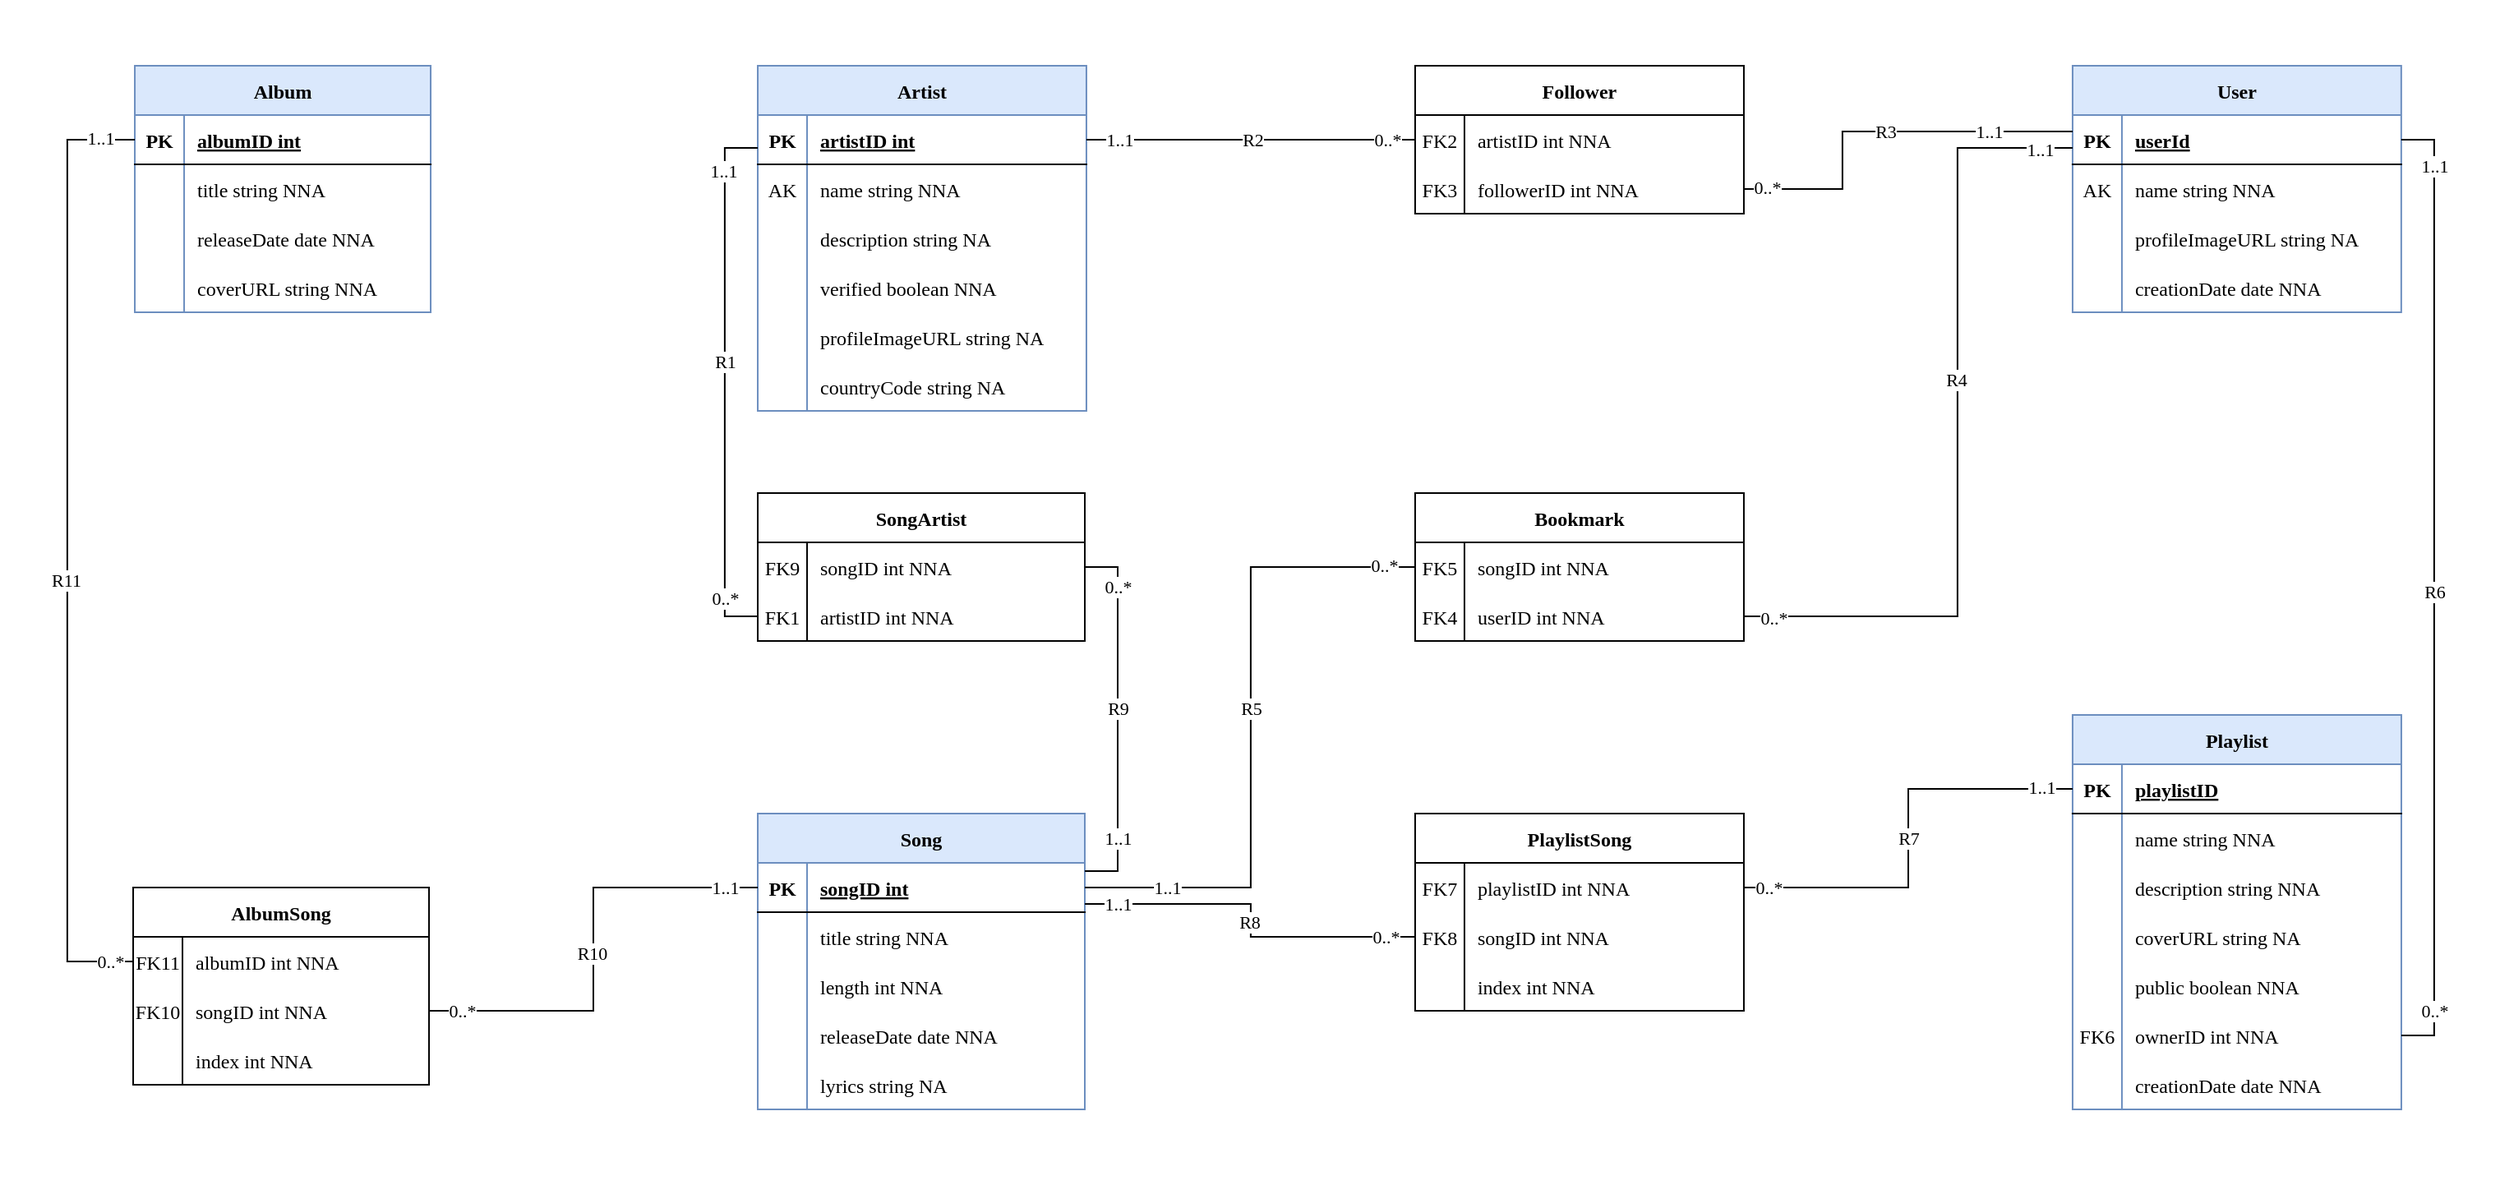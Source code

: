 <mxfile version="20.8.16" type="device"><diagram id="LV9HbkYGQSnnFIqO1EwF" name="Page-1"><mxGraphModel dx="1668" dy="965" grid="1" gridSize="10" guides="1" tooltips="1" connect="1" arrows="1" fold="1" page="1" pageScale="1" pageWidth="850" pageHeight="1100" background="none" math="0" shadow="0"><root><mxCell id="0"/><mxCell id="1" parent="0"/><mxCell id="eaPp9TmS8BpBQr4b3NHW-46" value="" style="rounded=0;whiteSpace=wrap;html=1;strokeColor=none;fillColor=none;fontFamily=Lexend;fontSource=https%3A%2F%2Ffonts.googleapis.com%2Fcss%3Ffamily%3DLexend;" parent="1" vertex="1"><mxGeometry width="10" height="10" as="geometry"/></mxCell><mxCell id="ZG0IGMHPrEfabNYnVTU2-1" value="Song" style="shape=table;startSize=30;container=1;collapsible=1;childLayout=tableLayout;fixedRows=1;rowLines=0;fontStyle=1;align=center;resizeLast=1;fillColor=#dae8fc;strokeColor=#6c8ebf;fontFamily=Lexend;fontSource=https%3A%2F%2Ffonts.googleapis.com%2Fcss%3Ffamily%3DLexend;" parent="1" vertex="1"><mxGeometry x="461.02" y="495" width="198.98" height="180" as="geometry"/></mxCell><mxCell id="ZG0IGMHPrEfabNYnVTU2-2" value="" style="shape=tableRow;horizontal=0;startSize=0;swimlaneHead=0;swimlaneBody=0;fillColor=none;collapsible=0;dropTarget=0;points=[[0,0.5],[1,0.5]];portConstraint=eastwest;top=0;left=0;right=0;bottom=1;fontFamily=Lexend;fontSource=https%3A%2F%2Ffonts.googleapis.com%2Fcss%3Ffamily%3DLexend;" parent="ZG0IGMHPrEfabNYnVTU2-1" vertex="1"><mxGeometry y="30" width="198.98" height="30" as="geometry"/></mxCell><mxCell id="ZG0IGMHPrEfabNYnVTU2-3" value="PK" style="shape=partialRectangle;connectable=0;fillColor=none;top=0;left=0;bottom=0;right=0;fontStyle=1;overflow=hidden;fontFamily=Lexend;fontSource=https%3A%2F%2Ffonts.googleapis.com%2Fcss%3Ffamily%3DLexend;" parent="ZG0IGMHPrEfabNYnVTU2-2" vertex="1"><mxGeometry width="30" height="30" as="geometry"><mxRectangle width="30" height="30" as="alternateBounds"/></mxGeometry></mxCell><mxCell id="ZG0IGMHPrEfabNYnVTU2-4" value="songID int" style="shape=partialRectangle;connectable=0;fillColor=none;top=0;left=0;bottom=0;right=0;align=left;spacingLeft=6;fontStyle=5;overflow=hidden;fontFamily=Lexend;fontSource=https%3A%2F%2Ffonts.googleapis.com%2Fcss%3Ffamily%3DLexend;" parent="ZG0IGMHPrEfabNYnVTU2-2" vertex="1"><mxGeometry x="30" width="168.98" height="30" as="geometry"><mxRectangle width="168.98" height="30" as="alternateBounds"/></mxGeometry></mxCell><mxCell id="ZG0IGMHPrEfabNYnVTU2-5" value="" style="shape=tableRow;horizontal=0;startSize=0;swimlaneHead=0;swimlaneBody=0;fillColor=none;collapsible=0;dropTarget=0;points=[[0,0.5],[1,0.5]];portConstraint=eastwest;top=0;left=0;right=0;bottom=0;fontFamily=Lexend;fontSource=https%3A%2F%2Ffonts.googleapis.com%2Fcss%3Ffamily%3DLexend;" parent="ZG0IGMHPrEfabNYnVTU2-1" vertex="1"><mxGeometry y="60" width="198.98" height="30" as="geometry"/></mxCell><mxCell id="ZG0IGMHPrEfabNYnVTU2-6" value="" style="shape=partialRectangle;connectable=0;fillColor=none;top=0;left=0;bottom=0;right=0;editable=1;overflow=hidden;fontFamily=Lexend;fontSource=https%3A%2F%2Ffonts.googleapis.com%2Fcss%3Ffamily%3DLexend;" parent="ZG0IGMHPrEfabNYnVTU2-5" vertex="1"><mxGeometry width="30" height="30" as="geometry"><mxRectangle width="30" height="30" as="alternateBounds"/></mxGeometry></mxCell><mxCell id="ZG0IGMHPrEfabNYnVTU2-7" value="title string NNA" style="shape=partialRectangle;connectable=0;fillColor=none;top=0;left=0;bottom=0;right=0;align=left;spacingLeft=6;overflow=hidden;fontFamily=Lexend;fontSource=https%3A%2F%2Ffonts.googleapis.com%2Fcss%3Ffamily%3DLexend;" parent="ZG0IGMHPrEfabNYnVTU2-5" vertex="1"><mxGeometry x="30" width="168.98" height="30" as="geometry"><mxRectangle width="168.98" height="30" as="alternateBounds"/></mxGeometry></mxCell><mxCell id="ZG0IGMHPrEfabNYnVTU2-8" value="" style="shape=tableRow;horizontal=0;startSize=0;swimlaneHead=0;swimlaneBody=0;fillColor=none;collapsible=0;dropTarget=0;points=[[0,0.5],[1,0.5]];portConstraint=eastwest;top=0;left=0;right=0;bottom=0;fontFamily=Lexend;fontSource=https%3A%2F%2Ffonts.googleapis.com%2Fcss%3Ffamily%3DLexend;" parent="ZG0IGMHPrEfabNYnVTU2-1" vertex="1"><mxGeometry y="90" width="198.98" height="30" as="geometry"/></mxCell><mxCell id="ZG0IGMHPrEfabNYnVTU2-9" value="" style="shape=partialRectangle;connectable=0;fillColor=none;top=0;left=0;bottom=0;right=0;editable=1;overflow=hidden;fontFamily=Lexend;fontSource=https%3A%2F%2Ffonts.googleapis.com%2Fcss%3Ffamily%3DLexend;" parent="ZG0IGMHPrEfabNYnVTU2-8" vertex="1"><mxGeometry width="30" height="30" as="geometry"><mxRectangle width="30" height="30" as="alternateBounds"/></mxGeometry></mxCell><mxCell id="ZG0IGMHPrEfabNYnVTU2-10" value="length int NNA" style="shape=partialRectangle;connectable=0;fillColor=none;top=0;left=0;bottom=0;right=0;align=left;spacingLeft=6;overflow=hidden;fontFamily=Lexend;fontSource=https%3A%2F%2Ffonts.googleapis.com%2Fcss%3Ffamily%3DLexend;" parent="ZG0IGMHPrEfabNYnVTU2-8" vertex="1"><mxGeometry x="30" width="168.98" height="30" as="geometry"><mxRectangle width="168.98" height="30" as="alternateBounds"/></mxGeometry></mxCell><mxCell id="ZG0IGMHPrEfabNYnVTU2-11" value="" style="shape=tableRow;horizontal=0;startSize=0;swimlaneHead=0;swimlaneBody=0;fillColor=none;collapsible=0;dropTarget=0;points=[[0,0.5],[1,0.5]];portConstraint=eastwest;top=0;left=0;right=0;bottom=0;fontFamily=Lexend;fontSource=https%3A%2F%2Ffonts.googleapis.com%2Fcss%3Ffamily%3DLexend;" parent="ZG0IGMHPrEfabNYnVTU2-1" vertex="1"><mxGeometry y="120" width="198.98" height="30" as="geometry"/></mxCell><mxCell id="ZG0IGMHPrEfabNYnVTU2-12" value="" style="shape=partialRectangle;connectable=0;fillColor=none;top=0;left=0;bottom=0;right=0;editable=1;overflow=hidden;fontFamily=Lexend;fontSource=https%3A%2F%2Ffonts.googleapis.com%2Fcss%3Ffamily%3DLexend;" parent="ZG0IGMHPrEfabNYnVTU2-11" vertex="1"><mxGeometry width="30" height="30" as="geometry"><mxRectangle width="30" height="30" as="alternateBounds"/></mxGeometry></mxCell><mxCell id="ZG0IGMHPrEfabNYnVTU2-13" value="releaseDate date NNA" style="shape=partialRectangle;connectable=0;fillColor=none;top=0;left=0;bottom=0;right=0;align=left;spacingLeft=6;overflow=hidden;fontFamily=Lexend;fontSource=https%3A%2F%2Ffonts.googleapis.com%2Fcss%3Ffamily%3DLexend;" parent="ZG0IGMHPrEfabNYnVTU2-11" vertex="1"><mxGeometry x="30" width="168.98" height="30" as="geometry"><mxRectangle width="168.98" height="30" as="alternateBounds"/></mxGeometry></mxCell><mxCell id="ZG0IGMHPrEfabNYnVTU2-40" value="" style="shape=tableRow;horizontal=0;startSize=0;swimlaneHead=0;swimlaneBody=0;fillColor=none;collapsible=0;dropTarget=0;points=[[0,0.5],[1,0.5]];portConstraint=eastwest;top=0;left=0;right=0;bottom=0;fontFamily=Lexend;fontSource=https%3A%2F%2Ffonts.googleapis.com%2Fcss%3Ffamily%3DLexend;" parent="ZG0IGMHPrEfabNYnVTU2-1" vertex="1"><mxGeometry y="150" width="198.98" height="30" as="geometry"/></mxCell><mxCell id="ZG0IGMHPrEfabNYnVTU2-41" value="" style="shape=partialRectangle;connectable=0;fillColor=none;top=0;left=0;bottom=0;right=0;editable=1;overflow=hidden;fontFamily=Lexend;fontSource=https%3A%2F%2Ffonts.googleapis.com%2Fcss%3Ffamily%3DLexend;" parent="ZG0IGMHPrEfabNYnVTU2-40" vertex="1"><mxGeometry width="30" height="30" as="geometry"><mxRectangle width="30" height="30" as="alternateBounds"/></mxGeometry></mxCell><mxCell id="ZG0IGMHPrEfabNYnVTU2-42" value="lyrics string NA" style="shape=partialRectangle;connectable=0;fillColor=none;top=0;left=0;bottom=0;right=0;align=left;spacingLeft=6;overflow=hidden;fontFamily=Lexend;fontSource=https%3A%2F%2Ffonts.googleapis.com%2Fcss%3Ffamily%3DLexend;" parent="ZG0IGMHPrEfabNYnVTU2-40" vertex="1"><mxGeometry x="30" width="168.98" height="30" as="geometry"><mxRectangle width="168.98" height="30" as="alternateBounds"/></mxGeometry></mxCell><mxCell id="ZG0IGMHPrEfabNYnVTU2-14" value="Album" style="shape=table;startSize=30;container=1;collapsible=1;childLayout=tableLayout;fixedRows=1;rowLines=0;fontStyle=1;align=center;resizeLast=1;fillColor=#dae8fc;strokeColor=#6c8ebf;fontFamily=Lexend;fontSource=https%3A%2F%2Ffonts.googleapis.com%2Fcss%3Ffamily%3DLexend;" parent="1" vertex="1"><mxGeometry x="82.02" y="40" width="180" height="150" as="geometry"/></mxCell><mxCell id="ZG0IGMHPrEfabNYnVTU2-15" value="" style="shape=tableRow;horizontal=0;startSize=0;swimlaneHead=0;swimlaneBody=0;fillColor=none;collapsible=0;dropTarget=0;points=[[0,0.5],[1,0.5]];portConstraint=eastwest;top=0;left=0;right=0;bottom=1;fontFamily=Lexend;fontSource=https%3A%2F%2Ffonts.googleapis.com%2Fcss%3Ffamily%3DLexend;" parent="ZG0IGMHPrEfabNYnVTU2-14" vertex="1"><mxGeometry y="30" width="180" height="30" as="geometry"/></mxCell><mxCell id="ZG0IGMHPrEfabNYnVTU2-16" value="PK" style="shape=partialRectangle;connectable=0;fillColor=none;top=0;left=0;bottom=0;right=0;fontStyle=1;overflow=hidden;fontFamily=Lexend;fontSource=https%3A%2F%2Ffonts.googleapis.com%2Fcss%3Ffamily%3DLexend;" parent="ZG0IGMHPrEfabNYnVTU2-15" vertex="1"><mxGeometry width="30" height="30" as="geometry"><mxRectangle width="30" height="30" as="alternateBounds"/></mxGeometry></mxCell><mxCell id="ZG0IGMHPrEfabNYnVTU2-17" value="albumID int" style="shape=partialRectangle;connectable=0;fillColor=none;top=0;left=0;bottom=0;right=0;align=left;spacingLeft=6;fontStyle=5;overflow=hidden;fontFamily=Lexend;fontSource=https%3A%2F%2Ffonts.googleapis.com%2Fcss%3Ffamily%3DLexend;" parent="ZG0IGMHPrEfabNYnVTU2-15" vertex="1"><mxGeometry x="30" width="150" height="30" as="geometry"><mxRectangle width="150" height="30" as="alternateBounds"/></mxGeometry></mxCell><mxCell id="ZG0IGMHPrEfabNYnVTU2-18" value="" style="shape=tableRow;horizontal=0;startSize=0;swimlaneHead=0;swimlaneBody=0;fillColor=none;collapsible=0;dropTarget=0;points=[[0,0.5],[1,0.5]];portConstraint=eastwest;top=0;left=0;right=0;bottom=0;fontFamily=Lexend;fontSource=https%3A%2F%2Ffonts.googleapis.com%2Fcss%3Ffamily%3DLexend;" parent="ZG0IGMHPrEfabNYnVTU2-14" vertex="1"><mxGeometry y="60" width="180" height="30" as="geometry"/></mxCell><mxCell id="ZG0IGMHPrEfabNYnVTU2-19" value="" style="shape=partialRectangle;connectable=0;fillColor=none;top=0;left=0;bottom=0;right=0;editable=1;overflow=hidden;fontFamily=Lexend;fontSource=https%3A%2F%2Ffonts.googleapis.com%2Fcss%3Ffamily%3DLexend;" parent="ZG0IGMHPrEfabNYnVTU2-18" vertex="1"><mxGeometry width="30" height="30" as="geometry"><mxRectangle width="30" height="30" as="alternateBounds"/></mxGeometry></mxCell><mxCell id="ZG0IGMHPrEfabNYnVTU2-20" value="title string NNA" style="shape=partialRectangle;connectable=0;fillColor=none;top=0;left=0;bottom=0;right=0;align=left;spacingLeft=6;overflow=hidden;fontStyle=0;fontFamily=Lexend;fontSource=https%3A%2F%2Ffonts.googleapis.com%2Fcss%3Ffamily%3DLexend;" parent="ZG0IGMHPrEfabNYnVTU2-18" vertex="1"><mxGeometry x="30" width="150" height="30" as="geometry"><mxRectangle width="150" height="30" as="alternateBounds"/></mxGeometry></mxCell><mxCell id="ZG0IGMHPrEfabNYnVTU2-21" value="" style="shape=tableRow;horizontal=0;startSize=0;swimlaneHead=0;swimlaneBody=0;fillColor=none;collapsible=0;dropTarget=0;points=[[0,0.5],[1,0.5]];portConstraint=eastwest;top=0;left=0;right=0;bottom=0;fontFamily=Lexend;fontSource=https%3A%2F%2Ffonts.googleapis.com%2Fcss%3Ffamily%3DLexend;" parent="ZG0IGMHPrEfabNYnVTU2-14" vertex="1"><mxGeometry y="90" width="180" height="30" as="geometry"/></mxCell><mxCell id="ZG0IGMHPrEfabNYnVTU2-22" value="" style="shape=partialRectangle;connectable=0;fillColor=none;top=0;left=0;bottom=0;right=0;editable=1;overflow=hidden;fontFamily=Lexend;fontSource=https%3A%2F%2Ffonts.googleapis.com%2Fcss%3Ffamily%3DLexend;" parent="ZG0IGMHPrEfabNYnVTU2-21" vertex="1"><mxGeometry width="30" height="30" as="geometry"><mxRectangle width="30" height="30" as="alternateBounds"/></mxGeometry></mxCell><mxCell id="ZG0IGMHPrEfabNYnVTU2-23" value="releaseDate date NNA" style="shape=partialRectangle;connectable=0;fillColor=none;top=0;left=0;bottom=0;right=0;align=left;spacingLeft=6;overflow=hidden;fontFamily=Lexend;fontSource=https%3A%2F%2Ffonts.googleapis.com%2Fcss%3Ffamily%3DLexend;" parent="ZG0IGMHPrEfabNYnVTU2-21" vertex="1"><mxGeometry x="30" width="150" height="30" as="geometry"><mxRectangle width="150" height="30" as="alternateBounds"/></mxGeometry></mxCell><mxCell id="ZG0IGMHPrEfabNYnVTU2-72" value="" style="shape=tableRow;horizontal=0;startSize=0;swimlaneHead=0;swimlaneBody=0;fillColor=none;collapsible=0;dropTarget=0;points=[[0,0.5],[1,0.5]];portConstraint=eastwest;top=0;left=0;right=0;bottom=0;fontFamily=Lexend;fontSource=https%3A%2F%2Ffonts.googleapis.com%2Fcss%3Ffamily%3DLexend;" parent="ZG0IGMHPrEfabNYnVTU2-14" vertex="1"><mxGeometry y="120" width="180" height="30" as="geometry"/></mxCell><mxCell id="ZG0IGMHPrEfabNYnVTU2-73" value="" style="shape=partialRectangle;connectable=0;fillColor=none;top=0;left=0;bottom=0;right=0;editable=1;overflow=hidden;fontFamily=Lexend;fontSource=https%3A%2F%2Ffonts.googleapis.com%2Fcss%3Ffamily%3DLexend;" parent="ZG0IGMHPrEfabNYnVTU2-72" vertex="1"><mxGeometry width="30" height="30" as="geometry"><mxRectangle width="30" height="30" as="alternateBounds"/></mxGeometry></mxCell><mxCell id="ZG0IGMHPrEfabNYnVTU2-74" value="coverURL string NNA" style="shape=partialRectangle;connectable=0;fillColor=none;top=0;left=0;bottom=0;right=0;align=left;spacingLeft=6;overflow=hidden;fontFamily=Lexend;fontSource=https%3A%2F%2Ffonts.googleapis.com%2Fcss%3Ffamily%3DLexend;" parent="ZG0IGMHPrEfabNYnVTU2-72" vertex="1"><mxGeometry x="30" width="150" height="30" as="geometry"><mxRectangle width="150" height="30" as="alternateBounds"/></mxGeometry></mxCell><mxCell id="ZG0IGMHPrEfabNYnVTU2-27" value="Artist" style="shape=table;startSize=30;container=1;collapsible=1;childLayout=tableLayout;fixedRows=1;rowLines=0;fontStyle=1;align=center;resizeLast=1;fillColor=#dae8fc;strokeColor=#6c8ebf;fontFamily=Lexend;fontSource=https%3A%2F%2Ffonts.googleapis.com%2Fcss%3Ffamily%3DLexend;" parent="1" vertex="1"><mxGeometry x="461.02" y="40" width="199.95" height="210" as="geometry"/></mxCell><mxCell id="ZG0IGMHPrEfabNYnVTU2-28" value="" style="shape=tableRow;horizontal=0;startSize=0;swimlaneHead=0;swimlaneBody=0;fillColor=none;collapsible=0;dropTarget=0;points=[[0,0.5],[1,0.5]];portConstraint=eastwest;top=0;left=0;right=0;bottom=1;fontFamily=Lexend;fontSource=https%3A%2F%2Ffonts.googleapis.com%2Fcss%3Ffamily%3DLexend;" parent="ZG0IGMHPrEfabNYnVTU2-27" vertex="1"><mxGeometry y="30" width="199.95" height="30" as="geometry"/></mxCell><mxCell id="ZG0IGMHPrEfabNYnVTU2-29" value="PK" style="shape=partialRectangle;connectable=0;fillColor=none;top=0;left=0;bottom=0;right=0;fontStyle=1;overflow=hidden;fontFamily=Lexend;fontSource=https%3A%2F%2Ffonts.googleapis.com%2Fcss%3Ffamily%3DLexend;" parent="ZG0IGMHPrEfabNYnVTU2-28" vertex="1"><mxGeometry width="30" height="30" as="geometry"><mxRectangle width="30" height="30" as="alternateBounds"/></mxGeometry></mxCell><mxCell id="ZG0IGMHPrEfabNYnVTU2-30" value="artistID int" style="shape=partialRectangle;connectable=0;fillColor=none;top=0;left=0;bottom=0;right=0;align=left;spacingLeft=6;fontStyle=5;overflow=hidden;fontFamily=Lexend;fontSource=https%3A%2F%2Ffonts.googleapis.com%2Fcss%3Ffamily%3DLexend;" parent="ZG0IGMHPrEfabNYnVTU2-28" vertex="1"><mxGeometry x="30" width="169.95" height="30" as="geometry"><mxRectangle width="169.95" height="30" as="alternateBounds"/></mxGeometry></mxCell><mxCell id="ZG0IGMHPrEfabNYnVTU2-31" value="" style="shape=tableRow;horizontal=0;startSize=0;swimlaneHead=0;swimlaneBody=0;fillColor=none;collapsible=0;dropTarget=0;points=[[0,0.5],[1,0.5]];portConstraint=eastwest;top=0;left=0;right=0;bottom=0;fontFamily=Lexend;fontSource=https%3A%2F%2Ffonts.googleapis.com%2Fcss%3Ffamily%3DLexend;" parent="ZG0IGMHPrEfabNYnVTU2-27" vertex="1"><mxGeometry y="60" width="199.95" height="30" as="geometry"/></mxCell><mxCell id="ZG0IGMHPrEfabNYnVTU2-32" value="AK" style="shape=partialRectangle;connectable=0;fillColor=none;top=0;left=0;bottom=0;right=0;editable=1;overflow=hidden;fontFamily=Lexend;fontSource=https%3A%2F%2Ffonts.googleapis.com%2Fcss%3Ffamily%3DLexend;" parent="ZG0IGMHPrEfabNYnVTU2-31" vertex="1"><mxGeometry width="30" height="30" as="geometry"><mxRectangle width="30" height="30" as="alternateBounds"/></mxGeometry></mxCell><mxCell id="ZG0IGMHPrEfabNYnVTU2-33" value="name string NNA" style="shape=partialRectangle;connectable=0;fillColor=none;top=0;left=0;bottom=0;right=0;align=left;spacingLeft=6;overflow=hidden;fontFamily=Lexend;fontSource=https%3A%2F%2Ffonts.googleapis.com%2Fcss%3Ffamily%3DLexend;" parent="ZG0IGMHPrEfabNYnVTU2-31" vertex="1"><mxGeometry x="30" width="169.95" height="30" as="geometry"><mxRectangle width="169.95" height="30" as="alternateBounds"/></mxGeometry></mxCell><mxCell id="ZG0IGMHPrEfabNYnVTU2-34" value="" style="shape=tableRow;horizontal=0;startSize=0;swimlaneHead=0;swimlaneBody=0;fillColor=none;collapsible=0;dropTarget=0;points=[[0,0.5],[1,0.5]];portConstraint=eastwest;top=0;left=0;right=0;bottom=0;fontFamily=Lexend;fontSource=https%3A%2F%2Ffonts.googleapis.com%2Fcss%3Ffamily%3DLexend;" parent="ZG0IGMHPrEfabNYnVTU2-27" vertex="1"><mxGeometry y="90" width="199.95" height="30" as="geometry"/></mxCell><mxCell id="ZG0IGMHPrEfabNYnVTU2-35" value="" style="shape=partialRectangle;connectable=0;fillColor=none;top=0;left=0;bottom=0;right=0;editable=1;overflow=hidden;fontFamily=Lexend;fontSource=https%3A%2F%2Ffonts.googleapis.com%2Fcss%3Ffamily%3DLexend;" parent="ZG0IGMHPrEfabNYnVTU2-34" vertex="1"><mxGeometry width="30" height="30" as="geometry"><mxRectangle width="30" height="30" as="alternateBounds"/></mxGeometry></mxCell><mxCell id="ZG0IGMHPrEfabNYnVTU2-36" value="description string NA" style="shape=partialRectangle;connectable=0;fillColor=none;top=0;left=0;bottom=0;right=0;align=left;spacingLeft=6;overflow=hidden;fontFamily=Lexend;fontSource=https%3A%2F%2Ffonts.googleapis.com%2Fcss%3Ffamily%3DLexend;" parent="ZG0IGMHPrEfabNYnVTU2-34" vertex="1"><mxGeometry x="30" width="169.95" height="30" as="geometry"><mxRectangle width="169.95" height="30" as="alternateBounds"/></mxGeometry></mxCell><mxCell id="ZG0IGMHPrEfabNYnVTU2-37" value="" style="shape=tableRow;horizontal=0;startSize=0;swimlaneHead=0;swimlaneBody=0;fillColor=none;collapsible=0;dropTarget=0;points=[[0,0.5],[1,0.5]];portConstraint=eastwest;top=0;left=0;right=0;bottom=0;fontFamily=Lexend;fontSource=https%3A%2F%2Ffonts.googleapis.com%2Fcss%3Ffamily%3DLexend;" parent="ZG0IGMHPrEfabNYnVTU2-27" vertex="1"><mxGeometry y="120" width="199.95" height="30" as="geometry"/></mxCell><mxCell id="ZG0IGMHPrEfabNYnVTU2-38" value="" style="shape=partialRectangle;connectable=0;fillColor=none;top=0;left=0;bottom=0;right=0;editable=1;overflow=hidden;fontFamily=Lexend;fontSource=https%3A%2F%2Ffonts.googleapis.com%2Fcss%3Ffamily%3DLexend;" parent="ZG0IGMHPrEfabNYnVTU2-37" vertex="1"><mxGeometry width="30" height="30" as="geometry"><mxRectangle width="30" height="30" as="alternateBounds"/></mxGeometry></mxCell><mxCell id="ZG0IGMHPrEfabNYnVTU2-39" value="verified boolean NNA" style="shape=partialRectangle;connectable=0;fillColor=none;top=0;left=0;bottom=0;right=0;align=left;spacingLeft=6;overflow=hidden;fontFamily=Lexend;fontSource=https%3A%2F%2Ffonts.googleapis.com%2Fcss%3Ffamily%3DLexend;" parent="ZG0IGMHPrEfabNYnVTU2-37" vertex="1"><mxGeometry x="30" width="169.95" height="30" as="geometry"><mxRectangle width="169.95" height="30" as="alternateBounds"/></mxGeometry></mxCell><mxCell id="ZG0IGMHPrEfabNYnVTU2-56" value="" style="shape=tableRow;horizontal=0;startSize=0;swimlaneHead=0;swimlaneBody=0;fillColor=none;collapsible=0;dropTarget=0;points=[[0,0.5],[1,0.5]];portConstraint=eastwest;top=0;left=0;right=0;bottom=0;fontFamily=Lexend;fontSource=https%3A%2F%2Ffonts.googleapis.com%2Fcss%3Ffamily%3DLexend;" parent="ZG0IGMHPrEfabNYnVTU2-27" vertex="1"><mxGeometry y="150" width="199.95" height="30" as="geometry"/></mxCell><mxCell id="ZG0IGMHPrEfabNYnVTU2-57" value="" style="shape=partialRectangle;connectable=0;fillColor=none;top=0;left=0;bottom=0;right=0;editable=1;overflow=hidden;fontFamily=Lexend;fontSource=https%3A%2F%2Ffonts.googleapis.com%2Fcss%3Ffamily%3DLexend;" parent="ZG0IGMHPrEfabNYnVTU2-56" vertex="1"><mxGeometry width="30" height="30" as="geometry"><mxRectangle width="30" height="30" as="alternateBounds"/></mxGeometry></mxCell><mxCell id="ZG0IGMHPrEfabNYnVTU2-58" value="profileImageURL string NA" style="shape=partialRectangle;connectable=0;fillColor=none;top=0;left=0;bottom=0;right=0;align=left;spacingLeft=6;overflow=hidden;fontFamily=Lexend;fontSource=https%3A%2F%2Ffonts.googleapis.com%2Fcss%3Ffamily%3DLexend;" parent="ZG0IGMHPrEfabNYnVTU2-56" vertex="1"><mxGeometry x="30" width="169.95" height="30" as="geometry"><mxRectangle width="169.95" height="30" as="alternateBounds"/></mxGeometry></mxCell><mxCell id="ZG0IGMHPrEfabNYnVTU2-145" value="" style="shape=tableRow;horizontal=0;startSize=0;swimlaneHead=0;swimlaneBody=0;fillColor=none;collapsible=0;dropTarget=0;points=[[0,0.5],[1,0.5]];portConstraint=eastwest;top=0;left=0;right=0;bottom=0;fontFamily=Lexend;fontSource=https%3A%2F%2Ffonts.googleapis.com%2Fcss%3Ffamily%3DLexend;" parent="ZG0IGMHPrEfabNYnVTU2-27" vertex="1"><mxGeometry y="180" width="199.95" height="30" as="geometry"/></mxCell><mxCell id="ZG0IGMHPrEfabNYnVTU2-146" value="" style="shape=partialRectangle;connectable=0;fillColor=none;top=0;left=0;bottom=0;right=0;editable=1;overflow=hidden;fontFamily=Lexend;fontSource=https%3A%2F%2Ffonts.googleapis.com%2Fcss%3Ffamily%3DLexend;" parent="ZG0IGMHPrEfabNYnVTU2-145" vertex="1"><mxGeometry width="30" height="30" as="geometry"><mxRectangle width="30" height="30" as="alternateBounds"/></mxGeometry></mxCell><mxCell id="ZG0IGMHPrEfabNYnVTU2-147" value="countryCode string NA" style="shape=partialRectangle;connectable=0;fillColor=none;top=0;left=0;bottom=0;right=0;align=left;spacingLeft=6;overflow=hidden;fontFamily=Lexend;fontSource=https%3A%2F%2Ffonts.googleapis.com%2Fcss%3Ffamily%3DLexend;" parent="ZG0IGMHPrEfabNYnVTU2-145" vertex="1"><mxGeometry x="30" width="169.95" height="30" as="geometry"><mxRectangle width="169.95" height="30" as="alternateBounds"/></mxGeometry></mxCell><mxCell id="ZG0IGMHPrEfabNYnVTU2-43" value="Playlist" style="shape=table;startSize=30;container=1;collapsible=1;childLayout=tableLayout;fixedRows=1;rowLines=0;fontStyle=1;align=center;resizeLast=1;fillColor=#dae8fc;strokeColor=#6c8ebf;fontFamily=Lexend;fontSource=https%3A%2F%2Ffonts.googleapis.com%2Fcss%3Ffamily%3DLexend;" parent="1" vertex="1"><mxGeometry x="1260.97" y="435" width="200" height="240" as="geometry"/></mxCell><mxCell id="ZG0IGMHPrEfabNYnVTU2-44" value="" style="shape=tableRow;horizontal=0;startSize=0;swimlaneHead=0;swimlaneBody=0;fillColor=none;collapsible=0;dropTarget=0;points=[[0,0.5],[1,0.5]];portConstraint=eastwest;top=0;left=0;right=0;bottom=1;fontFamily=Lexend;fontSource=https%3A%2F%2Ffonts.googleapis.com%2Fcss%3Ffamily%3DLexend;" parent="ZG0IGMHPrEfabNYnVTU2-43" vertex="1"><mxGeometry y="30" width="200" height="30" as="geometry"/></mxCell><mxCell id="ZG0IGMHPrEfabNYnVTU2-45" value="PK" style="shape=partialRectangle;connectable=0;fillColor=none;top=0;left=0;bottom=0;right=0;fontStyle=1;overflow=hidden;fontFamily=Lexend;fontSource=https%3A%2F%2Ffonts.googleapis.com%2Fcss%3Ffamily%3DLexend;" parent="ZG0IGMHPrEfabNYnVTU2-44" vertex="1"><mxGeometry width="30" height="30" as="geometry"><mxRectangle width="30" height="30" as="alternateBounds"/></mxGeometry></mxCell><mxCell id="ZG0IGMHPrEfabNYnVTU2-46" value="playlistID" style="shape=partialRectangle;connectable=0;fillColor=none;top=0;left=0;bottom=0;right=0;align=left;spacingLeft=6;fontStyle=5;overflow=hidden;fontFamily=Lexend;fontSource=https%3A%2F%2Ffonts.googleapis.com%2Fcss%3Ffamily%3DLexend;" parent="ZG0IGMHPrEfabNYnVTU2-44" vertex="1"><mxGeometry x="30" width="170" height="30" as="geometry"><mxRectangle width="170" height="30" as="alternateBounds"/></mxGeometry></mxCell><mxCell id="ZG0IGMHPrEfabNYnVTU2-47" value="" style="shape=tableRow;horizontal=0;startSize=0;swimlaneHead=0;swimlaneBody=0;fillColor=none;collapsible=0;dropTarget=0;points=[[0,0.5],[1,0.5]];portConstraint=eastwest;top=0;left=0;right=0;bottom=0;fontFamily=Lexend;fontSource=https%3A%2F%2Ffonts.googleapis.com%2Fcss%3Ffamily%3DLexend;" parent="ZG0IGMHPrEfabNYnVTU2-43" vertex="1"><mxGeometry y="60" width="200" height="30" as="geometry"/></mxCell><mxCell id="ZG0IGMHPrEfabNYnVTU2-48" value="" style="shape=partialRectangle;connectable=0;fillColor=none;top=0;left=0;bottom=0;right=0;editable=1;overflow=hidden;fontFamily=Lexend;fontSource=https%3A%2F%2Ffonts.googleapis.com%2Fcss%3Ffamily%3DLexend;" parent="ZG0IGMHPrEfabNYnVTU2-47" vertex="1"><mxGeometry width="30" height="30" as="geometry"><mxRectangle width="30" height="30" as="alternateBounds"/></mxGeometry></mxCell><mxCell id="ZG0IGMHPrEfabNYnVTU2-49" value="name string NNA" style="shape=partialRectangle;connectable=0;fillColor=none;top=0;left=0;bottom=0;right=0;align=left;spacingLeft=6;overflow=hidden;fontFamily=Lexend;fontSource=https%3A%2F%2Ffonts.googleapis.com%2Fcss%3Ffamily%3DLexend;" parent="ZG0IGMHPrEfabNYnVTU2-47" vertex="1"><mxGeometry x="30" width="170" height="30" as="geometry"><mxRectangle width="170" height="30" as="alternateBounds"/></mxGeometry></mxCell><mxCell id="ZG0IGMHPrEfabNYnVTU2-53" value="" style="shape=tableRow;horizontal=0;startSize=0;swimlaneHead=0;swimlaneBody=0;fillColor=none;collapsible=0;dropTarget=0;points=[[0,0.5],[1,0.5]];portConstraint=eastwest;top=0;left=0;right=0;bottom=0;fontFamily=Lexend;fontSource=https%3A%2F%2Ffonts.googleapis.com%2Fcss%3Ffamily%3DLexend;" parent="ZG0IGMHPrEfabNYnVTU2-43" vertex="1"><mxGeometry y="90" width="200" height="30" as="geometry"/></mxCell><mxCell id="ZG0IGMHPrEfabNYnVTU2-54" value="" style="shape=partialRectangle;connectable=0;fillColor=none;top=0;left=0;bottom=0;right=0;editable=1;overflow=hidden;fontFamily=Lexend;fontSource=https%3A%2F%2Ffonts.googleapis.com%2Fcss%3Ffamily%3DLexend;" parent="ZG0IGMHPrEfabNYnVTU2-53" vertex="1"><mxGeometry width="30" height="30" as="geometry"><mxRectangle width="30" height="30" as="alternateBounds"/></mxGeometry></mxCell><mxCell id="ZG0IGMHPrEfabNYnVTU2-55" value="description string NNA" style="shape=partialRectangle;connectable=0;fillColor=none;top=0;left=0;bottom=0;right=0;align=left;spacingLeft=6;overflow=hidden;fontFamily=Lexend;fontSource=https%3A%2F%2Ffonts.googleapis.com%2Fcss%3Ffamily%3DLexend;" parent="ZG0IGMHPrEfabNYnVTU2-53" vertex="1"><mxGeometry x="30" width="170" height="30" as="geometry"><mxRectangle width="170" height="30" as="alternateBounds"/></mxGeometry></mxCell><mxCell id="ZG0IGMHPrEfabNYnVTU2-50" value="" style="shape=tableRow;horizontal=0;startSize=0;swimlaneHead=0;swimlaneBody=0;fillColor=none;collapsible=0;dropTarget=0;points=[[0,0.5],[1,0.5]];portConstraint=eastwest;top=0;left=0;right=0;bottom=0;fontFamily=Lexend;fontSource=https%3A%2F%2Ffonts.googleapis.com%2Fcss%3Ffamily%3DLexend;" parent="ZG0IGMHPrEfabNYnVTU2-43" vertex="1"><mxGeometry y="120" width="200" height="30" as="geometry"/></mxCell><mxCell id="ZG0IGMHPrEfabNYnVTU2-51" value="" style="shape=partialRectangle;connectable=0;fillColor=none;top=0;left=0;bottom=0;right=0;editable=1;overflow=hidden;fontFamily=Lexend;fontSource=https%3A%2F%2Ffonts.googleapis.com%2Fcss%3Ffamily%3DLexend;" parent="ZG0IGMHPrEfabNYnVTU2-50" vertex="1"><mxGeometry width="30" height="30" as="geometry"><mxRectangle width="30" height="30" as="alternateBounds"/></mxGeometry></mxCell><mxCell id="ZG0IGMHPrEfabNYnVTU2-52" value="coverURL string NA" style="shape=partialRectangle;connectable=0;fillColor=none;top=0;left=0;bottom=0;right=0;align=left;spacingLeft=6;overflow=hidden;fontFamily=Lexend;fontSource=https%3A%2F%2Ffonts.googleapis.com%2Fcss%3Ffamily%3DLexend;" parent="ZG0IGMHPrEfabNYnVTU2-50" vertex="1"><mxGeometry x="30" width="170" height="30" as="geometry"><mxRectangle width="170" height="30" as="alternateBounds"/></mxGeometry></mxCell><mxCell id="ZG0IGMHPrEfabNYnVTU2-75" value="" style="shape=tableRow;horizontal=0;startSize=0;swimlaneHead=0;swimlaneBody=0;fillColor=none;collapsible=0;dropTarget=0;points=[[0,0.5],[1,0.5]];portConstraint=eastwest;top=0;left=0;right=0;bottom=0;fontFamily=Lexend;fontSource=https%3A%2F%2Ffonts.googleapis.com%2Fcss%3Ffamily%3DLexend;" parent="ZG0IGMHPrEfabNYnVTU2-43" vertex="1"><mxGeometry y="150" width="200" height="30" as="geometry"/></mxCell><mxCell id="ZG0IGMHPrEfabNYnVTU2-76" value="" style="shape=partialRectangle;connectable=0;fillColor=none;top=0;left=0;bottom=0;right=0;editable=1;overflow=hidden;fontFamily=Lexend;fontSource=https%3A%2F%2Ffonts.googleapis.com%2Fcss%3Ffamily%3DLexend;" parent="ZG0IGMHPrEfabNYnVTU2-75" vertex="1"><mxGeometry width="30" height="30" as="geometry"><mxRectangle width="30" height="30" as="alternateBounds"/></mxGeometry></mxCell><mxCell id="ZG0IGMHPrEfabNYnVTU2-77" value="public boolean NNA" style="shape=partialRectangle;connectable=0;fillColor=none;top=0;left=0;bottom=0;right=0;align=left;spacingLeft=6;overflow=hidden;fontFamily=Lexend;fontSource=https%3A%2F%2Ffonts.googleapis.com%2Fcss%3Ffamily%3DLexend;" parent="ZG0IGMHPrEfabNYnVTU2-75" vertex="1"><mxGeometry x="30" width="170" height="30" as="geometry"><mxRectangle width="170" height="30" as="alternateBounds"/></mxGeometry></mxCell><mxCell id="ZG0IGMHPrEfabNYnVTU2-184" value="" style="shape=tableRow;horizontal=0;startSize=0;swimlaneHead=0;swimlaneBody=0;fillColor=none;collapsible=0;dropTarget=0;points=[[0,0.5],[1,0.5]];portConstraint=eastwest;top=0;left=0;right=0;bottom=0;fontFamily=Lexend;fontSource=https%3A%2F%2Ffonts.googleapis.com%2Fcss%3Ffamily%3DLexend;" parent="ZG0IGMHPrEfabNYnVTU2-43" vertex="1"><mxGeometry y="180" width="200" height="30" as="geometry"/></mxCell><mxCell id="ZG0IGMHPrEfabNYnVTU2-185" value="FK6" style="shape=partialRectangle;connectable=0;fillColor=none;top=0;left=0;bottom=0;right=0;fontStyle=0;overflow=hidden;fontFamily=Lexend;fontSource=https%3A%2F%2Ffonts.googleapis.com%2Fcss%3Ffamily%3DLexend;" parent="ZG0IGMHPrEfabNYnVTU2-184" vertex="1"><mxGeometry width="30" height="30" as="geometry"><mxRectangle width="30" height="30" as="alternateBounds"/></mxGeometry></mxCell><mxCell id="ZG0IGMHPrEfabNYnVTU2-186" value="ownerID int NNA" style="shape=partialRectangle;connectable=0;fillColor=none;top=0;left=0;bottom=0;right=0;align=left;spacingLeft=6;fontStyle=0;overflow=hidden;fontFamily=Lexend;fontSource=https%3A%2F%2Ffonts.googleapis.com%2Fcss%3Ffamily%3DLexend;" parent="ZG0IGMHPrEfabNYnVTU2-184" vertex="1"><mxGeometry x="30" width="170" height="30" as="geometry"><mxRectangle width="170" height="30" as="alternateBounds"/></mxGeometry></mxCell><mxCell id="ZG0IGMHPrEfabNYnVTU2-78" value="" style="shape=tableRow;horizontal=0;startSize=0;swimlaneHead=0;swimlaneBody=0;fillColor=none;collapsible=0;dropTarget=0;points=[[0,0.5],[1,0.5]];portConstraint=eastwest;top=0;left=0;right=0;bottom=0;fontFamily=Lexend;fontSource=https%3A%2F%2Ffonts.googleapis.com%2Fcss%3Ffamily%3DLexend;" parent="ZG0IGMHPrEfabNYnVTU2-43" vertex="1"><mxGeometry y="210" width="200" height="30" as="geometry"/></mxCell><mxCell id="ZG0IGMHPrEfabNYnVTU2-79" value="" style="shape=partialRectangle;connectable=0;fillColor=none;top=0;left=0;bottom=0;right=0;editable=1;overflow=hidden;fontFamily=Lexend;fontSource=https%3A%2F%2Ffonts.googleapis.com%2Fcss%3Ffamily%3DLexend;" parent="ZG0IGMHPrEfabNYnVTU2-78" vertex="1"><mxGeometry width="30" height="30" as="geometry"><mxRectangle width="30" height="30" as="alternateBounds"/></mxGeometry></mxCell><mxCell id="ZG0IGMHPrEfabNYnVTU2-80" value="creationDate date NNA" style="shape=partialRectangle;connectable=0;fillColor=none;top=0;left=0;bottom=0;right=0;align=left;spacingLeft=6;overflow=hidden;fontFamily=Lexend;fontSource=https%3A%2F%2Ffonts.googleapis.com%2Fcss%3Ffamily%3DLexend;" parent="ZG0IGMHPrEfabNYnVTU2-78" vertex="1"><mxGeometry x="30" width="170" height="30" as="geometry"><mxRectangle width="170" height="30" as="alternateBounds"/></mxGeometry></mxCell><mxCell id="ZG0IGMHPrEfabNYnVTU2-59" value="User" style="shape=table;startSize=30;container=1;collapsible=1;childLayout=tableLayout;fixedRows=1;rowLines=0;fontStyle=1;align=center;resizeLast=1;fillColor=#dae8fc;strokeColor=#6c8ebf;fontFamily=Lexend;fontSource=https%3A%2F%2Ffonts.googleapis.com%2Fcss%3Ffamily%3DLexend;" parent="1" vertex="1"><mxGeometry x="1260.97" y="40" width="199.95" height="150" as="geometry"/></mxCell><mxCell id="ZG0IGMHPrEfabNYnVTU2-60" value="" style="shape=tableRow;horizontal=0;startSize=0;swimlaneHead=0;swimlaneBody=0;fillColor=none;collapsible=0;dropTarget=0;points=[[0,0.5],[1,0.5]];portConstraint=eastwest;top=0;left=0;right=0;bottom=1;fontFamily=Lexend;fontSource=https%3A%2F%2Ffonts.googleapis.com%2Fcss%3Ffamily%3DLexend;" parent="ZG0IGMHPrEfabNYnVTU2-59" vertex="1"><mxGeometry y="30" width="199.95" height="30" as="geometry"/></mxCell><mxCell id="ZG0IGMHPrEfabNYnVTU2-61" value="PK" style="shape=partialRectangle;connectable=0;fillColor=none;top=0;left=0;bottom=0;right=0;fontStyle=1;overflow=hidden;fontFamily=Lexend;fontSource=https%3A%2F%2Ffonts.googleapis.com%2Fcss%3Ffamily%3DLexend;" parent="ZG0IGMHPrEfabNYnVTU2-60" vertex="1"><mxGeometry width="30" height="30" as="geometry"><mxRectangle width="30" height="30" as="alternateBounds"/></mxGeometry></mxCell><mxCell id="ZG0IGMHPrEfabNYnVTU2-62" value="userId" style="shape=partialRectangle;connectable=0;fillColor=none;top=0;left=0;bottom=0;right=0;align=left;spacingLeft=6;fontStyle=5;overflow=hidden;fontFamily=Lexend;fontSource=https%3A%2F%2Ffonts.googleapis.com%2Fcss%3Ffamily%3DLexend;" parent="ZG0IGMHPrEfabNYnVTU2-60" vertex="1"><mxGeometry x="30" width="169.95" height="30" as="geometry"><mxRectangle width="169.95" height="30" as="alternateBounds"/></mxGeometry></mxCell><mxCell id="ZG0IGMHPrEfabNYnVTU2-63" value="" style="shape=tableRow;horizontal=0;startSize=0;swimlaneHead=0;swimlaneBody=0;fillColor=none;collapsible=0;dropTarget=0;points=[[0,0.5],[1,0.5]];portConstraint=eastwest;top=0;left=0;right=0;bottom=0;fontFamily=Lexend;fontSource=https%3A%2F%2Ffonts.googleapis.com%2Fcss%3Ffamily%3DLexend;" parent="ZG0IGMHPrEfabNYnVTU2-59" vertex="1"><mxGeometry y="60" width="199.95" height="30" as="geometry"/></mxCell><mxCell id="ZG0IGMHPrEfabNYnVTU2-64" value="AK" style="shape=partialRectangle;connectable=0;fillColor=none;top=0;left=0;bottom=0;right=0;editable=1;overflow=hidden;fontFamily=Lexend;fontSource=https%3A%2F%2Ffonts.googleapis.com%2Fcss%3Ffamily%3DLexend;" parent="ZG0IGMHPrEfabNYnVTU2-63" vertex="1"><mxGeometry width="30" height="30" as="geometry"><mxRectangle width="30" height="30" as="alternateBounds"/></mxGeometry></mxCell><mxCell id="ZG0IGMHPrEfabNYnVTU2-65" value="name string NNA" style="shape=partialRectangle;connectable=0;fillColor=none;top=0;left=0;bottom=0;right=0;align=left;spacingLeft=6;overflow=hidden;fontFamily=Lexend;fontSource=https%3A%2F%2Ffonts.googleapis.com%2Fcss%3Ffamily%3DLexend;" parent="ZG0IGMHPrEfabNYnVTU2-63" vertex="1"><mxGeometry x="30" width="169.95" height="30" as="geometry"><mxRectangle width="169.95" height="30" as="alternateBounds"/></mxGeometry></mxCell><mxCell id="ZG0IGMHPrEfabNYnVTU2-66" value="" style="shape=tableRow;horizontal=0;startSize=0;swimlaneHead=0;swimlaneBody=0;fillColor=none;collapsible=0;dropTarget=0;points=[[0,0.5],[1,0.5]];portConstraint=eastwest;top=0;left=0;right=0;bottom=0;fontFamily=Lexend;fontSource=https%3A%2F%2Ffonts.googleapis.com%2Fcss%3Ffamily%3DLexend;" parent="ZG0IGMHPrEfabNYnVTU2-59" vertex="1"><mxGeometry y="90" width="199.95" height="30" as="geometry"/></mxCell><mxCell id="ZG0IGMHPrEfabNYnVTU2-67" value="" style="shape=partialRectangle;connectable=0;fillColor=none;top=0;left=0;bottom=0;right=0;editable=1;overflow=hidden;fontFamily=Lexend;fontSource=https%3A%2F%2Ffonts.googleapis.com%2Fcss%3Ffamily%3DLexend;" parent="ZG0IGMHPrEfabNYnVTU2-66" vertex="1"><mxGeometry width="30" height="30" as="geometry"><mxRectangle width="30" height="30" as="alternateBounds"/></mxGeometry></mxCell><mxCell id="ZG0IGMHPrEfabNYnVTU2-68" value="profileImageURL string NA" style="shape=partialRectangle;connectable=0;fillColor=none;top=0;left=0;bottom=0;right=0;align=left;spacingLeft=6;overflow=hidden;fontFamily=Lexend;fontSource=https%3A%2F%2Ffonts.googleapis.com%2Fcss%3Ffamily%3DLexend;" parent="ZG0IGMHPrEfabNYnVTU2-66" vertex="1"><mxGeometry x="30" width="169.95" height="30" as="geometry"><mxRectangle width="169.95" height="30" as="alternateBounds"/></mxGeometry></mxCell><mxCell id="ZG0IGMHPrEfabNYnVTU2-69" value="" style="shape=tableRow;horizontal=0;startSize=0;swimlaneHead=0;swimlaneBody=0;fillColor=none;collapsible=0;dropTarget=0;points=[[0,0.5],[1,0.5]];portConstraint=eastwest;top=0;left=0;right=0;bottom=0;fontFamily=Lexend;fontSource=https%3A%2F%2Ffonts.googleapis.com%2Fcss%3Ffamily%3DLexend;" parent="ZG0IGMHPrEfabNYnVTU2-59" vertex="1"><mxGeometry y="120" width="199.95" height="30" as="geometry"/></mxCell><mxCell id="ZG0IGMHPrEfabNYnVTU2-70" value="" style="shape=partialRectangle;connectable=0;fillColor=none;top=0;left=0;bottom=0;right=0;editable=1;overflow=hidden;fontFamily=Lexend;fontSource=https%3A%2F%2Ffonts.googleapis.com%2Fcss%3Ffamily%3DLexend;" parent="ZG0IGMHPrEfabNYnVTU2-69" vertex="1"><mxGeometry width="30" height="30" as="geometry"><mxRectangle width="30" height="30" as="alternateBounds"/></mxGeometry></mxCell><mxCell id="ZG0IGMHPrEfabNYnVTU2-71" value="creationDate date NNA" style="shape=partialRectangle;connectable=0;fillColor=none;top=0;left=0;bottom=0;right=0;align=left;spacingLeft=6;overflow=hidden;fontFamily=Lexend;fontSource=https%3A%2F%2Ffonts.googleapis.com%2Fcss%3Ffamily%3DLexend;" parent="ZG0IGMHPrEfabNYnVTU2-69" vertex="1"><mxGeometry x="30" width="169.95" height="30" as="geometry"><mxRectangle width="169.95" height="30" as="alternateBounds"/></mxGeometry></mxCell><mxCell id="ZG0IGMHPrEfabNYnVTU2-85" value="SongArtist" style="shape=table;startSize=30;container=1;collapsible=1;childLayout=tableLayout;fixedRows=1;rowLines=0;fontStyle=1;align=center;resizeLast=1;fontFamily=Lexend;fontSource=https%3A%2F%2Ffonts.googleapis.com%2Fcss%3Ffamily%3DLexend;" parent="1" vertex="1"><mxGeometry x="461.02" y="300" width="198.98" height="90" as="geometry"/></mxCell><mxCell id="ZG0IGMHPrEfabNYnVTU2-89" value="" style="shape=tableRow;horizontal=0;startSize=0;swimlaneHead=0;swimlaneBody=0;fillColor=none;collapsible=0;dropTarget=0;points=[[0,0.5],[1,0.5]];portConstraint=eastwest;top=0;left=0;right=0;bottom=0;fontFamily=Lexend;fontSource=https%3A%2F%2Ffonts.googleapis.com%2Fcss%3Ffamily%3DLexend;" parent="ZG0IGMHPrEfabNYnVTU2-85" vertex="1"><mxGeometry y="30" width="198.98" height="30" as="geometry"/></mxCell><mxCell id="ZG0IGMHPrEfabNYnVTU2-90" value="FK9" style="shape=partialRectangle;connectable=0;fillColor=none;top=0;left=0;bottom=0;right=0;editable=1;overflow=hidden;fontFamily=Lexend;fontSource=https%3A%2F%2Ffonts.googleapis.com%2Fcss%3Ffamily%3DLexend;" parent="ZG0IGMHPrEfabNYnVTU2-89" vertex="1"><mxGeometry width="30" height="30" as="geometry"><mxRectangle width="30" height="30" as="alternateBounds"/></mxGeometry></mxCell><mxCell id="ZG0IGMHPrEfabNYnVTU2-91" value="songID int NNA" style="shape=partialRectangle;connectable=0;fillColor=none;top=0;left=0;bottom=0;right=0;align=left;spacingLeft=6;overflow=hidden;fontFamily=Lexend;fontSource=https%3A%2F%2Ffonts.googleapis.com%2Fcss%3Ffamily%3DLexend;" parent="ZG0IGMHPrEfabNYnVTU2-89" vertex="1"><mxGeometry x="30" width="168.98" height="30" as="geometry"><mxRectangle width="168.98" height="30" as="alternateBounds"/></mxGeometry></mxCell><mxCell id="ZG0IGMHPrEfabNYnVTU2-92" value="" style="shape=tableRow;horizontal=0;startSize=0;swimlaneHead=0;swimlaneBody=0;fillColor=none;collapsible=0;dropTarget=0;points=[[0,0.5],[1,0.5]];portConstraint=eastwest;top=0;left=0;right=0;bottom=0;fontFamily=Lexend;fontSource=https%3A%2F%2Ffonts.googleapis.com%2Fcss%3Ffamily%3DLexend;" parent="ZG0IGMHPrEfabNYnVTU2-85" vertex="1"><mxGeometry y="60" width="198.98" height="30" as="geometry"/></mxCell><mxCell id="ZG0IGMHPrEfabNYnVTU2-93" value="FK1" style="shape=partialRectangle;connectable=0;fillColor=none;top=0;left=0;bottom=0;right=0;editable=1;overflow=hidden;fontFamily=Lexend;fontSource=https%3A%2F%2Ffonts.googleapis.com%2Fcss%3Ffamily%3DLexend;" parent="ZG0IGMHPrEfabNYnVTU2-92" vertex="1"><mxGeometry width="30" height="30" as="geometry"><mxRectangle width="30" height="30" as="alternateBounds"/></mxGeometry></mxCell><mxCell id="ZG0IGMHPrEfabNYnVTU2-94" value="artistID int NNA" style="shape=partialRectangle;connectable=0;fillColor=none;top=0;left=0;bottom=0;right=0;align=left;spacingLeft=6;overflow=hidden;fontFamily=Lexend;fontSource=https%3A%2F%2Ffonts.googleapis.com%2Fcss%3Ffamily%3DLexend;" parent="ZG0IGMHPrEfabNYnVTU2-92" vertex="1"><mxGeometry x="30" width="168.98" height="30" as="geometry"><mxRectangle width="168.98" height="30" as="alternateBounds"/></mxGeometry></mxCell><mxCell id="ZG0IGMHPrEfabNYnVTU2-98" style="edgeStyle=orthogonalEdgeStyle;rounded=0;orthogonalLoop=1;jettySize=auto;html=1;endArrow=none;endFill=0;fontFamily=Lexend;fontSource=https%3A%2F%2Ffonts.googleapis.com%2Fcss%3Ffamily%3DLexend;" parent="1" source="ZG0IGMHPrEfabNYnVTU2-92" target="ZG0IGMHPrEfabNYnVTU2-28" edge="1"><mxGeometry relative="1" as="geometry"><Array as="points"><mxPoint x="440.97" y="375"/><mxPoint x="440.97" y="90"/></Array></mxGeometry></mxCell><mxCell id="eaPp9TmS8BpBQr4b3NHW-4" value="R1" style="edgeLabel;html=1;align=center;verticalAlign=middle;resizable=0;points=[];fontFamily=Lexend;fontSource=https%3A%2F%2Ffonts.googleapis.com%2Fcss%3Ffamily%3DLexend;" parent="ZG0IGMHPrEfabNYnVTU2-98" vertex="1" connectable="0"><mxGeometry x="-0.029" relative="1" as="geometry"><mxPoint y="-17" as="offset"/></mxGeometry></mxCell><mxCell id="eaPp9TmS8BpBQr4b3NHW-20" value="1..1" style="edgeLabel;html=1;align=center;verticalAlign=middle;resizable=0;points=[];fontFamily=Lexend;fontSource=https%3A%2F%2Ffonts.googleapis.com%2Fcss%3Ffamily%3DLexend;" parent="ZG0IGMHPrEfabNYnVTU2-98" vertex="1" connectable="0"><mxGeometry x="0.789" y="1" relative="1" as="geometry"><mxPoint as="offset"/></mxGeometry></mxCell><mxCell id="eaPp9TmS8BpBQr4b3NHW-21" value="0..*" style="edgeLabel;html=1;align=center;verticalAlign=middle;resizable=0;points=[];fontFamily=Lexend;fontSource=https%3A%2F%2Ffonts.googleapis.com%2Fcss%3Ffamily%3DLexend;" parent="ZG0IGMHPrEfabNYnVTU2-98" vertex="1" connectable="0"><mxGeometry x="-0.807" relative="1" as="geometry"><mxPoint as="offset"/></mxGeometry></mxCell><mxCell id="ZG0IGMHPrEfabNYnVTU2-99" style="edgeStyle=orthogonalEdgeStyle;rounded=0;orthogonalLoop=1;jettySize=auto;html=1;endArrow=none;endFill=0;fontFamily=Lexend;fontSource=https%3A%2F%2Ffonts.googleapis.com%2Fcss%3Ffamily%3DLexend;" parent="1" source="ZG0IGMHPrEfabNYnVTU2-89" target="ZG0IGMHPrEfabNYnVTU2-2" edge="1"><mxGeometry relative="1" as="geometry"><Array as="points"><mxPoint x="680" y="345"/><mxPoint x="680" y="530"/></Array></mxGeometry></mxCell><mxCell id="eaPp9TmS8BpBQr4b3NHW-12" value="R9" style="edgeLabel;html=1;align=center;verticalAlign=middle;resizable=0;points=[];fontFamily=Lexend;fontSource=https%3A%2F%2Ffonts.googleapis.com%2Fcss%3Ffamily%3DLexend;" parent="ZG0IGMHPrEfabNYnVTU2-99" vertex="1" connectable="0"><mxGeometry x="-0.134" y="2" relative="1" as="geometry"><mxPoint x="-2" y="8" as="offset"/></mxGeometry></mxCell><mxCell id="eaPp9TmS8BpBQr4b3NHW-22" value="0..*" style="edgeLabel;html=1;align=center;verticalAlign=middle;resizable=0;points=[];fontFamily=Lexend;fontSource=https%3A%2F%2Ffonts.googleapis.com%2Fcss%3Ffamily%3DLexend;" parent="ZG0IGMHPrEfabNYnVTU2-99" vertex="1" connectable="0"><mxGeometry x="-0.714" y="1" relative="1" as="geometry"><mxPoint x="-1" as="offset"/></mxGeometry></mxCell><mxCell id="eaPp9TmS8BpBQr4b3NHW-23" value="1..1" style="edgeLabel;html=1;align=center;verticalAlign=middle;resizable=0;points=[];fontFamily=Lexend;fontSource=https%3A%2F%2Ffonts.googleapis.com%2Fcss%3Ffamily%3DLexend;" parent="ZG0IGMHPrEfabNYnVTU2-99" vertex="1" connectable="0"><mxGeometry x="0.739" relative="1" as="geometry"><mxPoint y="-11" as="offset"/></mxGeometry></mxCell><mxCell id="ZG0IGMHPrEfabNYnVTU2-100" value="AlbumSong" style="shape=table;startSize=30;container=1;collapsible=1;childLayout=tableLayout;fixedRows=1;rowLines=0;fontStyle=1;align=center;resizeLast=1;fontFamily=Lexend;fontSource=https%3A%2F%2Ffonts.googleapis.com%2Fcss%3Ffamily%3DLexend;" parent="1" vertex="1"><mxGeometry x="81.02" y="540" width="180" height="120" as="geometry"/></mxCell><mxCell id="ZG0IGMHPrEfabNYnVTU2-104" value="" style="shape=tableRow;horizontal=0;startSize=0;swimlaneHead=0;swimlaneBody=0;fillColor=none;collapsible=0;dropTarget=0;points=[[0,0.5],[1,0.5]];portConstraint=eastwest;top=0;left=0;right=0;bottom=0;fontFamily=Lexend;fontSource=https%3A%2F%2Ffonts.googleapis.com%2Fcss%3Ffamily%3DLexend;" parent="ZG0IGMHPrEfabNYnVTU2-100" vertex="1"><mxGeometry y="30" width="180" height="30" as="geometry"/></mxCell><mxCell id="ZG0IGMHPrEfabNYnVTU2-105" value="FK11" style="shape=partialRectangle;connectable=0;fillColor=none;top=0;left=0;bottom=0;right=0;editable=1;overflow=hidden;fontFamily=Lexend;fontSource=https%3A%2F%2Ffonts.googleapis.com%2Fcss%3Ffamily%3DLexend;" parent="ZG0IGMHPrEfabNYnVTU2-104" vertex="1"><mxGeometry width="30" height="30" as="geometry"><mxRectangle width="30" height="30" as="alternateBounds"/></mxGeometry></mxCell><mxCell id="ZG0IGMHPrEfabNYnVTU2-106" value="albumID int NNA" style="shape=partialRectangle;connectable=0;fillColor=none;top=0;left=0;bottom=0;right=0;align=left;spacingLeft=6;overflow=hidden;fontFamily=Lexend;fontSource=https%3A%2F%2Ffonts.googleapis.com%2Fcss%3Ffamily%3DLexend;" parent="ZG0IGMHPrEfabNYnVTU2-104" vertex="1"><mxGeometry x="30" width="150" height="30" as="geometry"><mxRectangle width="150" height="30" as="alternateBounds"/></mxGeometry></mxCell><mxCell id="ZG0IGMHPrEfabNYnVTU2-107" value="" style="shape=tableRow;horizontal=0;startSize=0;swimlaneHead=0;swimlaneBody=0;fillColor=none;collapsible=0;dropTarget=0;points=[[0,0.5],[1,0.5]];portConstraint=eastwest;top=0;left=0;right=0;bottom=0;fontFamily=Lexend;fontSource=https%3A%2F%2Ffonts.googleapis.com%2Fcss%3Ffamily%3DLexend;" parent="ZG0IGMHPrEfabNYnVTU2-100" vertex="1"><mxGeometry y="60" width="180" height="30" as="geometry"/></mxCell><mxCell id="ZG0IGMHPrEfabNYnVTU2-108" value="FK10" style="shape=partialRectangle;connectable=0;fillColor=none;top=0;left=0;bottom=0;right=0;editable=1;overflow=hidden;fontFamily=Lexend;fontSource=https%3A%2F%2Ffonts.googleapis.com%2Fcss%3Ffamily%3DLexend;" parent="ZG0IGMHPrEfabNYnVTU2-107" vertex="1"><mxGeometry width="30" height="30" as="geometry"><mxRectangle width="30" height="30" as="alternateBounds"/></mxGeometry></mxCell><mxCell id="ZG0IGMHPrEfabNYnVTU2-109" value="songID int NNA" style="shape=partialRectangle;connectable=0;fillColor=none;top=0;left=0;bottom=0;right=0;align=left;spacingLeft=6;overflow=hidden;fontFamily=Lexend;fontSource=https%3A%2F%2Ffonts.googleapis.com%2Fcss%3Ffamily%3DLexend;" parent="ZG0IGMHPrEfabNYnVTU2-107" vertex="1"><mxGeometry x="30" width="150" height="30" as="geometry"><mxRectangle width="150" height="30" as="alternateBounds"/></mxGeometry></mxCell><mxCell id="ZG0IGMHPrEfabNYnVTU2-176" value="" style="shape=tableRow;horizontal=0;startSize=0;swimlaneHead=0;swimlaneBody=0;fillColor=none;collapsible=0;dropTarget=0;points=[[0,0.5],[1,0.5]];portConstraint=eastwest;top=0;left=0;right=0;bottom=0;fontFamily=Lexend;fontSource=https%3A%2F%2Ffonts.googleapis.com%2Fcss%3Ffamily%3DLexend;" parent="ZG0IGMHPrEfabNYnVTU2-100" vertex="1"><mxGeometry y="90" width="180" height="30" as="geometry"/></mxCell><mxCell id="ZG0IGMHPrEfabNYnVTU2-177" value="" style="shape=partialRectangle;connectable=0;fillColor=none;top=0;left=0;bottom=0;right=0;editable=1;overflow=hidden;fontFamily=Lexend;fontSource=https%3A%2F%2Ffonts.googleapis.com%2Fcss%3Ffamily%3DLexend;" parent="ZG0IGMHPrEfabNYnVTU2-176" vertex="1"><mxGeometry width="30" height="30" as="geometry"><mxRectangle width="30" height="30" as="alternateBounds"/></mxGeometry></mxCell><mxCell id="ZG0IGMHPrEfabNYnVTU2-178" value="index int NNA" style="shape=partialRectangle;connectable=0;fillColor=none;top=0;left=0;bottom=0;right=0;align=left;spacingLeft=6;overflow=hidden;fontFamily=Lexend;fontSource=https%3A%2F%2Ffonts.googleapis.com%2Fcss%3Ffamily%3DLexend;" parent="ZG0IGMHPrEfabNYnVTU2-176" vertex="1"><mxGeometry x="30" width="150" height="30" as="geometry"><mxRectangle width="150" height="30" as="alternateBounds"/></mxGeometry></mxCell><mxCell id="ZG0IGMHPrEfabNYnVTU2-113" style="edgeStyle=orthogonalEdgeStyle;rounded=0;orthogonalLoop=1;jettySize=auto;html=1;entryX=0;entryY=0.5;entryDx=0;entryDy=0;endArrow=none;endFill=0;fontFamily=Lexend;fontSource=https%3A%2F%2Ffonts.googleapis.com%2Fcss%3Ffamily%3DLexend;" parent="1" source="ZG0IGMHPrEfabNYnVTU2-107" target="ZG0IGMHPrEfabNYnVTU2-2" edge="1"><mxGeometry relative="1" as="geometry"/></mxCell><mxCell id="eaPp9TmS8BpBQr4b3NHW-13" value="R10" style="edgeLabel;html=1;align=center;verticalAlign=middle;resizable=0;points=[];fontFamily=Lexend;fontSource=https%3A%2F%2Ffonts.googleapis.com%2Fcss%3Ffamily%3DLexend;" parent="ZG0IGMHPrEfabNYnVTU2-113" vertex="1" connectable="0"><mxGeometry x="0.078" y="-1" relative="1" as="geometry"><mxPoint x="-2" y="13" as="offset"/></mxGeometry></mxCell><mxCell id="eaPp9TmS8BpBQr4b3NHW-38" value="1..1" style="edgeLabel;html=1;align=center;verticalAlign=middle;resizable=0;points=[];fontFamily=Lexend;fontSource=https%3A%2F%2Ffonts.googleapis.com%2Fcss%3Ffamily%3DLexend;" parent="ZG0IGMHPrEfabNYnVTU2-113" vertex="1" connectable="0"><mxGeometry x="0.918" y="-1" relative="1" as="geometry"><mxPoint x="-9" y="-1" as="offset"/></mxGeometry></mxCell><mxCell id="eaPp9TmS8BpBQr4b3NHW-39" value="0..*" style="edgeLabel;html=1;align=center;verticalAlign=middle;resizable=0;points=[];fontFamily=Lexend;fontSource=https%3A%2F%2Ffonts.googleapis.com%2Fcss%3Ffamily%3DLexend;" parent="ZG0IGMHPrEfabNYnVTU2-113" vertex="1" connectable="0"><mxGeometry x="-0.907" y="-1" relative="1" as="geometry"><mxPoint x="7" y="-1" as="offset"/></mxGeometry></mxCell><mxCell id="ZG0IGMHPrEfabNYnVTU2-114" style="edgeStyle=orthogonalEdgeStyle;rounded=0;orthogonalLoop=1;jettySize=auto;html=1;endArrow=none;endFill=0;fontFamily=Lexend;fontSource=https%3A%2F%2Ffonts.googleapis.com%2Fcss%3Ffamily%3DLexend;" parent="1" source="ZG0IGMHPrEfabNYnVTU2-15" target="ZG0IGMHPrEfabNYnVTU2-104" edge="1"><mxGeometry relative="1" as="geometry"><Array as="points"><mxPoint x="40.97" y="85"/><mxPoint x="40.97" y="585"/></Array></mxGeometry></mxCell><mxCell id="eaPp9TmS8BpBQr4b3NHW-14" value="R11" style="edgeLabel;html=1;align=center;verticalAlign=middle;resizable=0;points=[];fontFamily=Lexend;fontSource=https%3A%2F%2Ffonts.googleapis.com%2Fcss%3Ffamily%3DLexend;" parent="ZG0IGMHPrEfabNYnVTU2-114" vertex="1" connectable="0"><mxGeometry x="0.062" y="-1" relative="1" as="geometry"><mxPoint as="offset"/></mxGeometry></mxCell><mxCell id="eaPp9TmS8BpBQr4b3NHW-40" value="1..1" style="edgeLabel;html=1;align=center;verticalAlign=middle;resizable=0;points=[];fontFamily=Lexend;fontSource=https%3A%2F%2Ffonts.googleapis.com%2Fcss%3Ffamily%3DLexend;" parent="ZG0IGMHPrEfabNYnVTU2-114" vertex="1" connectable="0"><mxGeometry x="-0.968" y="-1" relative="1" as="geometry"><mxPoint x="-12" as="offset"/></mxGeometry></mxCell><mxCell id="eaPp9TmS8BpBQr4b3NHW-41" value="0..*" style="edgeLabel;html=1;align=center;verticalAlign=middle;resizable=0;points=[];fontFamily=Lexend;fontSource=https%3A%2F%2Ffonts.googleapis.com%2Fcss%3Ffamily%3DLexend;" parent="ZG0IGMHPrEfabNYnVTU2-114" vertex="1" connectable="0"><mxGeometry x="0.952" y="1" relative="1" as="geometry"><mxPoint y="1" as="offset"/></mxGeometry></mxCell><mxCell id="ZG0IGMHPrEfabNYnVTU2-130" value="Follower" style="shape=table;startSize=30;container=1;collapsible=1;childLayout=tableLayout;fixedRows=1;rowLines=0;fontStyle=1;align=center;resizeLast=1;fontFamily=Lexend;fontSource=https%3A%2F%2Ffonts.googleapis.com%2Fcss%3Ffamily%3DLexend;" parent="1" vertex="1"><mxGeometry x="860.97" y="40" width="200" height="90" as="geometry"/></mxCell><mxCell id="ZG0IGMHPrEfabNYnVTU2-134" value="" style="shape=tableRow;horizontal=0;startSize=0;swimlaneHead=0;swimlaneBody=0;fillColor=none;collapsible=0;dropTarget=0;points=[[0,0.5],[1,0.5]];portConstraint=eastwest;top=0;left=0;right=0;bottom=0;fontFamily=Lexend;fontSource=https%3A%2F%2Ffonts.googleapis.com%2Fcss%3Ffamily%3DLexend;" parent="ZG0IGMHPrEfabNYnVTU2-130" vertex="1"><mxGeometry y="30" width="200" height="30" as="geometry"/></mxCell><mxCell id="ZG0IGMHPrEfabNYnVTU2-135" value="FK2" style="shape=partialRectangle;connectable=0;fillColor=none;top=0;left=0;bottom=0;right=0;editable=1;overflow=hidden;fontFamily=Lexend;fontSource=https%3A%2F%2Ffonts.googleapis.com%2Fcss%3Ffamily%3DLexend;" parent="ZG0IGMHPrEfabNYnVTU2-134" vertex="1"><mxGeometry width="30" height="30" as="geometry"><mxRectangle width="30" height="30" as="alternateBounds"/></mxGeometry></mxCell><mxCell id="ZG0IGMHPrEfabNYnVTU2-136" value="artistID int NNA" style="shape=partialRectangle;connectable=0;fillColor=none;top=0;left=0;bottom=0;right=0;align=left;spacingLeft=6;overflow=hidden;fontFamily=Lexend;fontSource=https%3A%2F%2Ffonts.googleapis.com%2Fcss%3Ffamily%3DLexend;" parent="ZG0IGMHPrEfabNYnVTU2-134" vertex="1"><mxGeometry x="30" width="170" height="30" as="geometry"><mxRectangle width="170" height="30" as="alternateBounds"/></mxGeometry></mxCell><mxCell id="ZG0IGMHPrEfabNYnVTU2-137" value="" style="shape=tableRow;horizontal=0;startSize=0;swimlaneHead=0;swimlaneBody=0;fillColor=none;collapsible=0;dropTarget=0;points=[[0,0.5],[1,0.5]];portConstraint=eastwest;top=0;left=0;right=0;bottom=0;fontFamily=Lexend;fontSource=https%3A%2F%2Ffonts.googleapis.com%2Fcss%3Ffamily%3DLexend;" parent="ZG0IGMHPrEfabNYnVTU2-130" vertex="1"><mxGeometry y="60" width="200" height="30" as="geometry"/></mxCell><mxCell id="ZG0IGMHPrEfabNYnVTU2-138" value="FK3" style="shape=partialRectangle;connectable=0;fillColor=none;top=0;left=0;bottom=0;right=0;editable=1;overflow=hidden;fontFamily=Lexend;fontSource=https%3A%2F%2Ffonts.googleapis.com%2Fcss%3Ffamily%3DLexend;" parent="ZG0IGMHPrEfabNYnVTU2-137" vertex="1"><mxGeometry width="30" height="30" as="geometry"><mxRectangle width="30" height="30" as="alternateBounds"/></mxGeometry></mxCell><mxCell id="ZG0IGMHPrEfabNYnVTU2-139" value="followerID int NNA" style="shape=partialRectangle;connectable=0;fillColor=none;top=0;left=0;bottom=0;right=0;align=left;spacingLeft=6;overflow=hidden;fontFamily=Lexend;fontSource=https%3A%2F%2Ffonts.googleapis.com%2Fcss%3Ffamily%3DLexend;" parent="ZG0IGMHPrEfabNYnVTU2-137" vertex="1"><mxGeometry x="30" width="170" height="30" as="geometry"><mxRectangle width="170" height="30" as="alternateBounds"/></mxGeometry></mxCell><mxCell id="ZG0IGMHPrEfabNYnVTU2-143" style="edgeStyle=orthogonalEdgeStyle;rounded=0;orthogonalLoop=1;jettySize=auto;html=1;endArrow=none;endFill=0;fontFamily=Lexend;fontSource=https%3A%2F%2Ffonts.googleapis.com%2Fcss%3Ffamily%3DLexend;" parent="1" source="ZG0IGMHPrEfabNYnVTU2-28" target="ZG0IGMHPrEfabNYnVTU2-134" edge="1"><mxGeometry relative="1" as="geometry"/></mxCell><mxCell id="eaPp9TmS8BpBQr4b3NHW-5" value="R2" style="edgeLabel;html=1;align=center;verticalAlign=middle;resizable=0;points=[];fontFamily=Lexend;fontSource=https%3A%2F%2Ffonts.googleapis.com%2Fcss%3Ffamily%3DLexend;" parent="ZG0IGMHPrEfabNYnVTU2-143" vertex="1" connectable="0"><mxGeometry x="0.183" y="-1" relative="1" as="geometry"><mxPoint x="-18" y="-1" as="offset"/></mxGeometry></mxCell><mxCell id="eaPp9TmS8BpBQr4b3NHW-36" value="0..*" style="edgeLabel;html=1;align=center;verticalAlign=middle;resizable=0;points=[];fontFamily=Lexend;fontSource=https%3A%2F%2Ffonts.googleapis.com%2Fcss%3Ffamily%3DLexend;" parent="ZG0IGMHPrEfabNYnVTU2-143" vertex="1" connectable="0"><mxGeometry x="0.827" y="1" relative="1" as="geometry"><mxPoint y="1" as="offset"/></mxGeometry></mxCell><mxCell id="eaPp9TmS8BpBQr4b3NHW-37" value="1..1" style="edgeLabel;html=1;align=center;verticalAlign=middle;resizable=0;points=[];fontFamily=Lexend;fontSource=https%3A%2F%2Ffonts.googleapis.com%2Fcss%3Ffamily%3DLexend;" parent="ZG0IGMHPrEfabNYnVTU2-143" vertex="1" connectable="0"><mxGeometry x="-0.878" y="1" relative="1" as="geometry"><mxPoint x="8" y="1" as="offset"/></mxGeometry></mxCell><mxCell id="ZG0IGMHPrEfabNYnVTU2-144" style="edgeStyle=orthogonalEdgeStyle;rounded=0;orthogonalLoop=1;jettySize=auto;html=1;endArrow=none;endFill=0;fontFamily=Lexend;fontSource=https%3A%2F%2Ffonts.googleapis.com%2Fcss%3Ffamily%3DLexend;" parent="1" source="ZG0IGMHPrEfabNYnVTU2-137" target="ZG0IGMHPrEfabNYnVTU2-60" edge="1"><mxGeometry relative="1" as="geometry"><Array as="points"><mxPoint x="1120.97" y="115"/><mxPoint x="1120.97" y="80"/></Array></mxGeometry></mxCell><mxCell id="eaPp9TmS8BpBQr4b3NHW-6" value="R3" style="edgeLabel;html=1;align=center;verticalAlign=middle;resizable=0;points=[];fontFamily=Lexend;fontSource=https%3A%2F%2Ffonts.googleapis.com%2Fcss%3Ffamily%3DLexend;" parent="ZG0IGMHPrEfabNYnVTU2-144" vertex="1" connectable="0"><mxGeometry x="0.03" relative="1" as="geometry"><mxPoint as="offset"/></mxGeometry></mxCell><mxCell id="eaPp9TmS8BpBQr4b3NHW-34" value="1..1" style="edgeLabel;html=1;align=center;verticalAlign=middle;resizable=0;points=[];fontFamily=Lexend;fontSource=https%3A%2F%2Ffonts.googleapis.com%2Fcss%3Ffamily%3DLexend;" parent="ZG0IGMHPrEfabNYnVTU2-144" vertex="1" connectable="0"><mxGeometry x="0.829" y="-2" relative="1" as="geometry"><mxPoint x="-31" y="-2" as="offset"/></mxGeometry></mxCell><mxCell id="eaPp9TmS8BpBQr4b3NHW-35" value="0..*" style="edgeLabel;html=1;align=center;verticalAlign=middle;resizable=0;points=[];fontFamily=Lexend;fontSource=https%3A%2F%2Ffonts.googleapis.com%2Fcss%3Ffamily%3DLexend;" parent="ZG0IGMHPrEfabNYnVTU2-144" vertex="1" connectable="0"><mxGeometry x="-0.88" y="1" relative="1" as="geometry"><mxPoint as="offset"/></mxGeometry></mxCell><mxCell id="ZG0IGMHPrEfabNYnVTU2-163" value="PlaylistSong" style="shape=table;startSize=30;container=1;collapsible=1;childLayout=tableLayout;fixedRows=1;rowLines=0;fontStyle=1;align=center;resizeLast=1;fontFamily=Lexend;fontSource=https%3A%2F%2Ffonts.googleapis.com%2Fcss%3Ffamily%3DLexend;" parent="1" vertex="1"><mxGeometry x="860.97" y="495" width="200" height="120" as="geometry"/></mxCell><mxCell id="ZG0IGMHPrEfabNYnVTU2-167" value="" style="shape=tableRow;horizontal=0;startSize=0;swimlaneHead=0;swimlaneBody=0;fillColor=none;collapsible=0;dropTarget=0;points=[[0,0.5],[1,0.5]];portConstraint=eastwest;top=0;left=0;right=0;bottom=0;fontFamily=Lexend;fontSource=https%3A%2F%2Ffonts.googleapis.com%2Fcss%3Ffamily%3DLexend;" parent="ZG0IGMHPrEfabNYnVTU2-163" vertex="1"><mxGeometry y="30" width="200" height="30" as="geometry"/></mxCell><mxCell id="ZG0IGMHPrEfabNYnVTU2-168" value="FK7" style="shape=partialRectangle;connectable=0;fillColor=none;top=0;left=0;bottom=0;right=0;editable=1;overflow=hidden;fontFamily=Lexend;fontSource=https%3A%2F%2Ffonts.googleapis.com%2Fcss%3Ffamily%3DLexend;" parent="ZG0IGMHPrEfabNYnVTU2-167" vertex="1"><mxGeometry width="30" height="30" as="geometry"><mxRectangle width="30" height="30" as="alternateBounds"/></mxGeometry></mxCell><mxCell id="ZG0IGMHPrEfabNYnVTU2-169" value="playlistID int NNA" style="shape=partialRectangle;connectable=0;fillColor=none;top=0;left=0;bottom=0;right=0;align=left;spacingLeft=6;overflow=hidden;fontFamily=Lexend;fontSource=https%3A%2F%2Ffonts.googleapis.com%2Fcss%3Ffamily%3DLexend;" parent="ZG0IGMHPrEfabNYnVTU2-167" vertex="1"><mxGeometry x="30" width="170" height="30" as="geometry"><mxRectangle width="170" height="30" as="alternateBounds"/></mxGeometry></mxCell><mxCell id="ZG0IGMHPrEfabNYnVTU2-170" value="" style="shape=tableRow;horizontal=0;startSize=0;swimlaneHead=0;swimlaneBody=0;fillColor=none;collapsible=0;dropTarget=0;points=[[0,0.5],[1,0.5]];portConstraint=eastwest;top=0;left=0;right=0;bottom=0;fontFamily=Lexend;fontSource=https%3A%2F%2Ffonts.googleapis.com%2Fcss%3Ffamily%3DLexend;" parent="ZG0IGMHPrEfabNYnVTU2-163" vertex="1"><mxGeometry y="60" width="200" height="30" as="geometry"/></mxCell><mxCell id="ZG0IGMHPrEfabNYnVTU2-171" value="FK8" style="shape=partialRectangle;connectable=0;fillColor=none;top=0;left=0;bottom=0;right=0;editable=1;overflow=hidden;fontFamily=Lexend;fontSource=https%3A%2F%2Ffonts.googleapis.com%2Fcss%3Ffamily%3DLexend;" parent="ZG0IGMHPrEfabNYnVTU2-170" vertex="1"><mxGeometry width="30" height="30" as="geometry"><mxRectangle width="30" height="30" as="alternateBounds"/></mxGeometry></mxCell><mxCell id="ZG0IGMHPrEfabNYnVTU2-172" value="songID int NNA" style="shape=partialRectangle;connectable=0;fillColor=none;top=0;left=0;bottom=0;right=0;align=left;spacingLeft=6;overflow=hidden;fontFamily=Lexend;fontSource=https%3A%2F%2Ffonts.googleapis.com%2Fcss%3Ffamily%3DLexend;" parent="ZG0IGMHPrEfabNYnVTU2-170" vertex="1"><mxGeometry x="30" width="170" height="30" as="geometry"><mxRectangle width="170" height="30" as="alternateBounds"/></mxGeometry></mxCell><mxCell id="ZG0IGMHPrEfabNYnVTU2-173" value="" style="shape=tableRow;horizontal=0;startSize=0;swimlaneHead=0;swimlaneBody=0;fillColor=none;collapsible=0;dropTarget=0;points=[[0,0.5],[1,0.5]];portConstraint=eastwest;top=0;left=0;right=0;bottom=0;fontFamily=Lexend;fontSource=https%3A%2F%2Ffonts.googleapis.com%2Fcss%3Ffamily%3DLexend;" parent="ZG0IGMHPrEfabNYnVTU2-163" vertex="1"><mxGeometry y="90" width="200" height="30" as="geometry"/></mxCell><mxCell id="ZG0IGMHPrEfabNYnVTU2-174" value="" style="shape=partialRectangle;connectable=0;fillColor=none;top=0;left=0;bottom=0;right=0;editable=1;overflow=hidden;fontFamily=Lexend;fontSource=https%3A%2F%2Ffonts.googleapis.com%2Fcss%3Ffamily%3DLexend;" parent="ZG0IGMHPrEfabNYnVTU2-173" vertex="1"><mxGeometry width="30" height="30" as="geometry"><mxRectangle width="30" height="30" as="alternateBounds"/></mxGeometry></mxCell><mxCell id="ZG0IGMHPrEfabNYnVTU2-175" value="index int NNA" style="shape=partialRectangle;connectable=0;fillColor=none;top=0;left=0;bottom=0;right=0;align=left;spacingLeft=6;overflow=hidden;fontFamily=Lexend;fontSource=https%3A%2F%2Ffonts.googleapis.com%2Fcss%3Ffamily%3DLexend;" parent="ZG0IGMHPrEfabNYnVTU2-173" vertex="1"><mxGeometry x="30" width="170" height="30" as="geometry"><mxRectangle width="170" height="30" as="alternateBounds"/></mxGeometry></mxCell><mxCell id="ZG0IGMHPrEfabNYnVTU2-179" style="edgeStyle=orthogonalEdgeStyle;rounded=0;orthogonalLoop=1;jettySize=auto;html=1;endArrow=none;endFill=0;fontFamily=Lexend;fontSource=https%3A%2F%2Ffonts.googleapis.com%2Fcss%3Ffamily%3DLexend;" parent="1" source="ZG0IGMHPrEfabNYnVTU2-2" target="ZG0IGMHPrEfabNYnVTU2-170" edge="1"><mxGeometry relative="1" as="geometry"><Array as="points"><mxPoint x="760.97" y="550"/><mxPoint x="760.97" y="570"/></Array></mxGeometry></mxCell><mxCell id="eaPp9TmS8BpBQr4b3NHW-11" value="R8" style="edgeLabel;html=1;align=center;verticalAlign=middle;resizable=0;points=[];fontFamily=Lexend;fontSource=https%3A%2F%2Ffonts.googleapis.com%2Fcss%3Ffamily%3DLexend;" parent="ZG0IGMHPrEfabNYnVTU2-179" vertex="1" connectable="0"><mxGeometry x="0.017" y="1" relative="1" as="geometry"><mxPoint x="-2" y="-1" as="offset"/></mxGeometry></mxCell><mxCell id="eaPp9TmS8BpBQr4b3NHW-24" value="1..1" style="edgeLabel;html=1;align=center;verticalAlign=middle;resizable=0;points=[];fontFamily=Lexend;fontSource=https%3A%2F%2Ffonts.googleapis.com%2Fcss%3Ffamily%3DLexend;" parent="ZG0IGMHPrEfabNYnVTU2-179" vertex="1" connectable="0"><mxGeometry x="-0.895" relative="1" as="geometry"><mxPoint x="8" as="offset"/></mxGeometry></mxCell><mxCell id="eaPp9TmS8BpBQr4b3NHW-27" value="0..*" style="edgeLabel;html=1;align=center;verticalAlign=middle;resizable=0;points=[];fontFamily=Lexend;fontSource=https%3A%2F%2Ffonts.googleapis.com%2Fcss%3Ffamily%3DLexend;" parent="ZG0IGMHPrEfabNYnVTU2-179" vertex="1" connectable="0"><mxGeometry x="0.927" y="-1" relative="1" as="geometry"><mxPoint x="-10" y="-1" as="offset"/></mxGeometry></mxCell><mxCell id="ZG0IGMHPrEfabNYnVTU2-180" style="edgeStyle=orthogonalEdgeStyle;rounded=0;orthogonalLoop=1;jettySize=auto;html=1;endArrow=none;endFill=0;fontFamily=Lexend;fontSource=https%3A%2F%2Ffonts.googleapis.com%2Fcss%3Ffamily%3DLexend;" parent="1" source="ZG0IGMHPrEfabNYnVTU2-167" target="ZG0IGMHPrEfabNYnVTU2-44" edge="1"><mxGeometry relative="1" as="geometry"/></mxCell><mxCell id="eaPp9TmS8BpBQr4b3NHW-10" value="R7" style="edgeLabel;html=1;align=center;verticalAlign=middle;resizable=0;points=[];fontFamily=Lexend;fontSource=https%3A%2F%2Ffonts.googleapis.com%2Fcss%3Ffamily%3DLexend;" parent="ZG0IGMHPrEfabNYnVTU2-180" vertex="1" connectable="0"><mxGeometry x="0.055" relative="1" as="geometry"><mxPoint y="7" as="offset"/></mxGeometry></mxCell><mxCell id="eaPp9TmS8BpBQr4b3NHW-28" value="0..*" style="edgeLabel;html=1;align=center;verticalAlign=middle;resizable=0;points=[];fontFamily=Lexend;fontSource=https%3A%2F%2Ffonts.googleapis.com%2Fcss%3Ffamily%3DLexend;" parent="ZG0IGMHPrEfabNYnVTU2-180" vertex="1" connectable="0"><mxGeometry x="-0.887" relative="1" as="geometry"><mxPoint as="offset"/></mxGeometry></mxCell><mxCell id="eaPp9TmS8BpBQr4b3NHW-29" value="1..1" style="edgeLabel;html=1;align=center;verticalAlign=middle;resizable=0;points=[];fontFamily=Lexend;fontSource=https%3A%2F%2Ffonts.googleapis.com%2Fcss%3Ffamily%3DLexend;" parent="ZG0IGMHPrEfabNYnVTU2-180" vertex="1" connectable="0"><mxGeometry x="0.945" y="1" relative="1" as="geometry"><mxPoint x="-12" as="offset"/></mxGeometry></mxCell><mxCell id="ZG0IGMHPrEfabNYnVTU2-187" style="edgeStyle=orthogonalEdgeStyle;rounded=0;orthogonalLoop=1;jettySize=auto;html=1;entryX=1;entryY=0.5;entryDx=0;entryDy=0;endArrow=none;endFill=0;fontFamily=Lexend;fontSource=https%3A%2F%2Ffonts.googleapis.com%2Fcss%3Ffamily%3DLexend;" parent="1" source="ZG0IGMHPrEfabNYnVTU2-184" target="ZG0IGMHPrEfabNYnVTU2-60" edge="1"><mxGeometry relative="1" as="geometry"><Array as="points"><mxPoint x="1480.97" y="630"/><mxPoint x="1480.97" y="85"/></Array></mxGeometry></mxCell><mxCell id="eaPp9TmS8BpBQr4b3NHW-9" value="R6" style="edgeLabel;html=1;align=center;verticalAlign=middle;resizable=0;points=[];fontFamily=Lexend;fontSource=https%3A%2F%2Ffonts.googleapis.com%2Fcss%3Ffamily%3DLexend;" parent="ZG0IGMHPrEfabNYnVTU2-187" vertex="1" connectable="0"><mxGeometry x="0.177" relative="1" as="geometry"><mxPoint y="54" as="offset"/></mxGeometry></mxCell><mxCell id="eaPp9TmS8BpBQr4b3NHW-30" value="0..*" style="edgeLabel;html=1;align=center;verticalAlign=middle;resizable=0;points=[];fontFamily=Lexend;fontSource=https%3A%2F%2Ffonts.googleapis.com%2Fcss%3Ffamily%3DLexend;" parent="ZG0IGMHPrEfabNYnVTU2-187" vertex="1" connectable="0"><mxGeometry x="-0.868" y="-2" relative="1" as="geometry"><mxPoint x="-2" y="3" as="offset"/></mxGeometry></mxCell><mxCell id="eaPp9TmS8BpBQr4b3NHW-31" value="1..1" style="edgeLabel;html=1;align=center;verticalAlign=middle;resizable=0;points=[];fontFamily=Lexend;fontSource=https%3A%2F%2Ffonts.googleapis.com%2Fcss%3Ffamily%3DLexend;" parent="ZG0IGMHPrEfabNYnVTU2-187" vertex="1" connectable="0"><mxGeometry x="0.888" y="2" relative="1" as="geometry"><mxPoint x="2" y="3" as="offset"/></mxGeometry></mxCell><mxCell id="ZG0IGMHPrEfabNYnVTU2-188" value="Bookmark" style="shape=table;startSize=30;container=1;collapsible=1;childLayout=tableLayout;fixedRows=1;rowLines=0;fontStyle=1;align=center;resizeLast=1;fontFamily=Lexend;fontSource=https%3A%2F%2Ffonts.googleapis.com%2Fcss%3Ffamily%3DLexend;" parent="1" vertex="1"><mxGeometry x="860.97" y="300" width="200" height="90" as="geometry"/></mxCell><mxCell id="ZG0IGMHPrEfabNYnVTU2-192" value="" style="shape=tableRow;horizontal=0;startSize=0;swimlaneHead=0;swimlaneBody=0;fillColor=none;collapsible=0;dropTarget=0;points=[[0,0.5],[1,0.5]];portConstraint=eastwest;top=0;left=0;right=0;bottom=0;fontFamily=Lexend;fontSource=https%3A%2F%2Ffonts.googleapis.com%2Fcss%3Ffamily%3DLexend;" parent="ZG0IGMHPrEfabNYnVTU2-188" vertex="1"><mxGeometry y="30" width="200" height="30" as="geometry"/></mxCell><mxCell id="ZG0IGMHPrEfabNYnVTU2-193" value="FK5" style="shape=partialRectangle;connectable=0;fillColor=none;top=0;left=0;bottom=0;right=0;editable=1;overflow=hidden;fontFamily=Lexend;fontSource=https%3A%2F%2Ffonts.googleapis.com%2Fcss%3Ffamily%3DLexend;" parent="ZG0IGMHPrEfabNYnVTU2-192" vertex="1"><mxGeometry width="30" height="30" as="geometry"><mxRectangle width="30" height="30" as="alternateBounds"/></mxGeometry></mxCell><mxCell id="ZG0IGMHPrEfabNYnVTU2-194" value="songID int NNA" style="shape=partialRectangle;connectable=0;fillColor=none;top=0;left=0;bottom=0;right=0;align=left;spacingLeft=6;overflow=hidden;fontFamily=Lexend;fontSource=https%3A%2F%2Ffonts.googleapis.com%2Fcss%3Ffamily%3DLexend;" parent="ZG0IGMHPrEfabNYnVTU2-192" vertex="1"><mxGeometry x="30" width="170" height="30" as="geometry"><mxRectangle width="170" height="30" as="alternateBounds"/></mxGeometry></mxCell><mxCell id="ZG0IGMHPrEfabNYnVTU2-195" value="" style="shape=tableRow;horizontal=0;startSize=0;swimlaneHead=0;swimlaneBody=0;fillColor=none;collapsible=0;dropTarget=0;points=[[0,0.5],[1,0.5]];portConstraint=eastwest;top=0;left=0;right=0;bottom=0;fontFamily=Lexend;fontSource=https%3A%2F%2Ffonts.googleapis.com%2Fcss%3Ffamily%3DLexend;" parent="ZG0IGMHPrEfabNYnVTU2-188" vertex="1"><mxGeometry y="60" width="200" height="30" as="geometry"/></mxCell><mxCell id="ZG0IGMHPrEfabNYnVTU2-196" value="FK4" style="shape=partialRectangle;connectable=0;fillColor=none;top=0;left=0;bottom=0;right=0;editable=1;overflow=hidden;fontFamily=Lexend;fontSource=https%3A%2F%2Ffonts.googleapis.com%2Fcss%3Ffamily%3DLexend;" parent="ZG0IGMHPrEfabNYnVTU2-195" vertex="1"><mxGeometry width="30" height="30" as="geometry"><mxRectangle width="30" height="30" as="alternateBounds"/></mxGeometry></mxCell><mxCell id="ZG0IGMHPrEfabNYnVTU2-197" value="userID int NNA" style="shape=partialRectangle;connectable=0;fillColor=none;top=0;left=0;bottom=0;right=0;align=left;spacingLeft=6;overflow=hidden;fontFamily=Lexend;fontSource=https%3A%2F%2Ffonts.googleapis.com%2Fcss%3Ffamily%3DLexend;" parent="ZG0IGMHPrEfabNYnVTU2-195" vertex="1"><mxGeometry x="30" width="170" height="30" as="geometry"><mxRectangle width="170" height="30" as="alternateBounds"/></mxGeometry></mxCell><mxCell id="ZG0IGMHPrEfabNYnVTU2-201" style="edgeStyle=orthogonalEdgeStyle;rounded=0;orthogonalLoop=1;jettySize=auto;html=1;endArrow=none;endFill=0;fontFamily=Lexend;fontSource=https%3A%2F%2Ffonts.googleapis.com%2Fcss%3Ffamily%3DLexend;" parent="1" source="ZG0IGMHPrEfabNYnVTU2-2" target="ZG0IGMHPrEfabNYnVTU2-192" edge="1"><mxGeometry relative="1" as="geometry"><Array as="points"><mxPoint x="760.97" y="540"/><mxPoint x="760.97" y="345"/></Array></mxGeometry></mxCell><mxCell id="eaPp9TmS8BpBQr4b3NHW-8" value="R5" style="edgeLabel;html=1;align=center;verticalAlign=middle;resizable=0;points=[];fontFamily=Lexend;fontSource=https%3A%2F%2Ffonts.googleapis.com%2Fcss%3Ffamily%3DLexend;" parent="ZG0IGMHPrEfabNYnVTU2-201" vertex="1" connectable="0"><mxGeometry x="0.155" relative="1" as="geometry"><mxPoint y="18" as="offset"/></mxGeometry></mxCell><mxCell id="eaPp9TmS8BpBQr4b3NHW-25" value="1..1" style="edgeLabel;html=1;align=center;verticalAlign=middle;resizable=0;points=[];fontFamily=Lexend;fontSource=https%3A%2F%2Ffonts.googleapis.com%2Fcss%3Ffamily%3DLexend;" parent="ZG0IGMHPrEfabNYnVTU2-201" vertex="1" connectable="0"><mxGeometry x="-0.903" relative="1" as="geometry"><mxPoint x="31" as="offset"/></mxGeometry></mxCell><mxCell id="eaPp9TmS8BpBQr4b3NHW-26" value="0..*" style="edgeLabel;html=1;align=center;verticalAlign=middle;resizable=0;points=[];fontFamily=Lexend;fontSource=https%3A%2F%2Ffonts.googleapis.com%2Fcss%3Ffamily%3DLexend;" parent="ZG0IGMHPrEfabNYnVTU2-201" vertex="1" connectable="0"><mxGeometry x="0.952" y="1" relative="1" as="geometry"><mxPoint x="-10" as="offset"/></mxGeometry></mxCell><mxCell id="ZG0IGMHPrEfabNYnVTU2-202" style="edgeStyle=orthogonalEdgeStyle;rounded=0;orthogonalLoop=1;jettySize=auto;html=1;endArrow=none;endFill=0;fontFamily=Lexend;fontSource=https%3A%2F%2Ffonts.googleapis.com%2Fcss%3Ffamily%3DLexend;" parent="1" source="ZG0IGMHPrEfabNYnVTU2-195" target="ZG0IGMHPrEfabNYnVTU2-60" edge="1"><mxGeometry relative="1" as="geometry"><Array as="points"><mxPoint x="1190.97" y="375"/><mxPoint x="1190.97" y="90"/></Array></mxGeometry></mxCell><mxCell id="eaPp9TmS8BpBQr4b3NHW-7" value="R4" style="edgeLabel;html=1;align=center;verticalAlign=middle;resizable=0;points=[];fontFamily=Lexend;fontSource=https%3A%2F%2Ffonts.googleapis.com%2Fcss%3Ffamily%3DLexend;" parent="ZG0IGMHPrEfabNYnVTU2-202" vertex="1" connectable="0"><mxGeometry x="0.211" y="-2" relative="1" as="geometry"><mxPoint x="-3" y="19" as="offset"/></mxGeometry></mxCell><mxCell id="eaPp9TmS8BpBQr4b3NHW-32" value="1..1" style="edgeLabel;html=1;align=center;verticalAlign=middle;resizable=0;points=[];fontFamily=Lexend;fontSource=https%3A%2F%2Ffonts.googleapis.com%2Fcss%3Ffamily%3DLexend;" parent="ZG0IGMHPrEfabNYnVTU2-202" vertex="1" connectable="0"><mxGeometry x="0.915" y="-1" relative="1" as="geometry"><mxPoint as="offset"/></mxGeometry></mxCell><mxCell id="eaPp9TmS8BpBQr4b3NHW-33" value="0..*" style="edgeLabel;html=1;align=center;verticalAlign=middle;resizable=0;points=[];fontFamily=Lexend;fontSource=https%3A%2F%2Ffonts.googleapis.com%2Fcss%3Ffamily%3DLexend;" parent="ZG0IGMHPrEfabNYnVTU2-202" vertex="1" connectable="0"><mxGeometry x="-0.926" y="-1" relative="1" as="geometry"><mxPoint as="offset"/></mxGeometry></mxCell><mxCell id="eaPp9TmS8BpBQr4b3NHW-48" value="" style="rounded=0;whiteSpace=wrap;html=1;strokeColor=none;fillColor=none;fontFamily=Lexend;fontSource=https%3A%2F%2Ffonts.googleapis.com%2Fcss%3Ffamily%3DLexend;" parent="1" vertex="1"><mxGeometry x="1510" y="710" width="10" height="10" as="geometry"/></mxCell></root></mxGraphModel></diagram></mxfile>